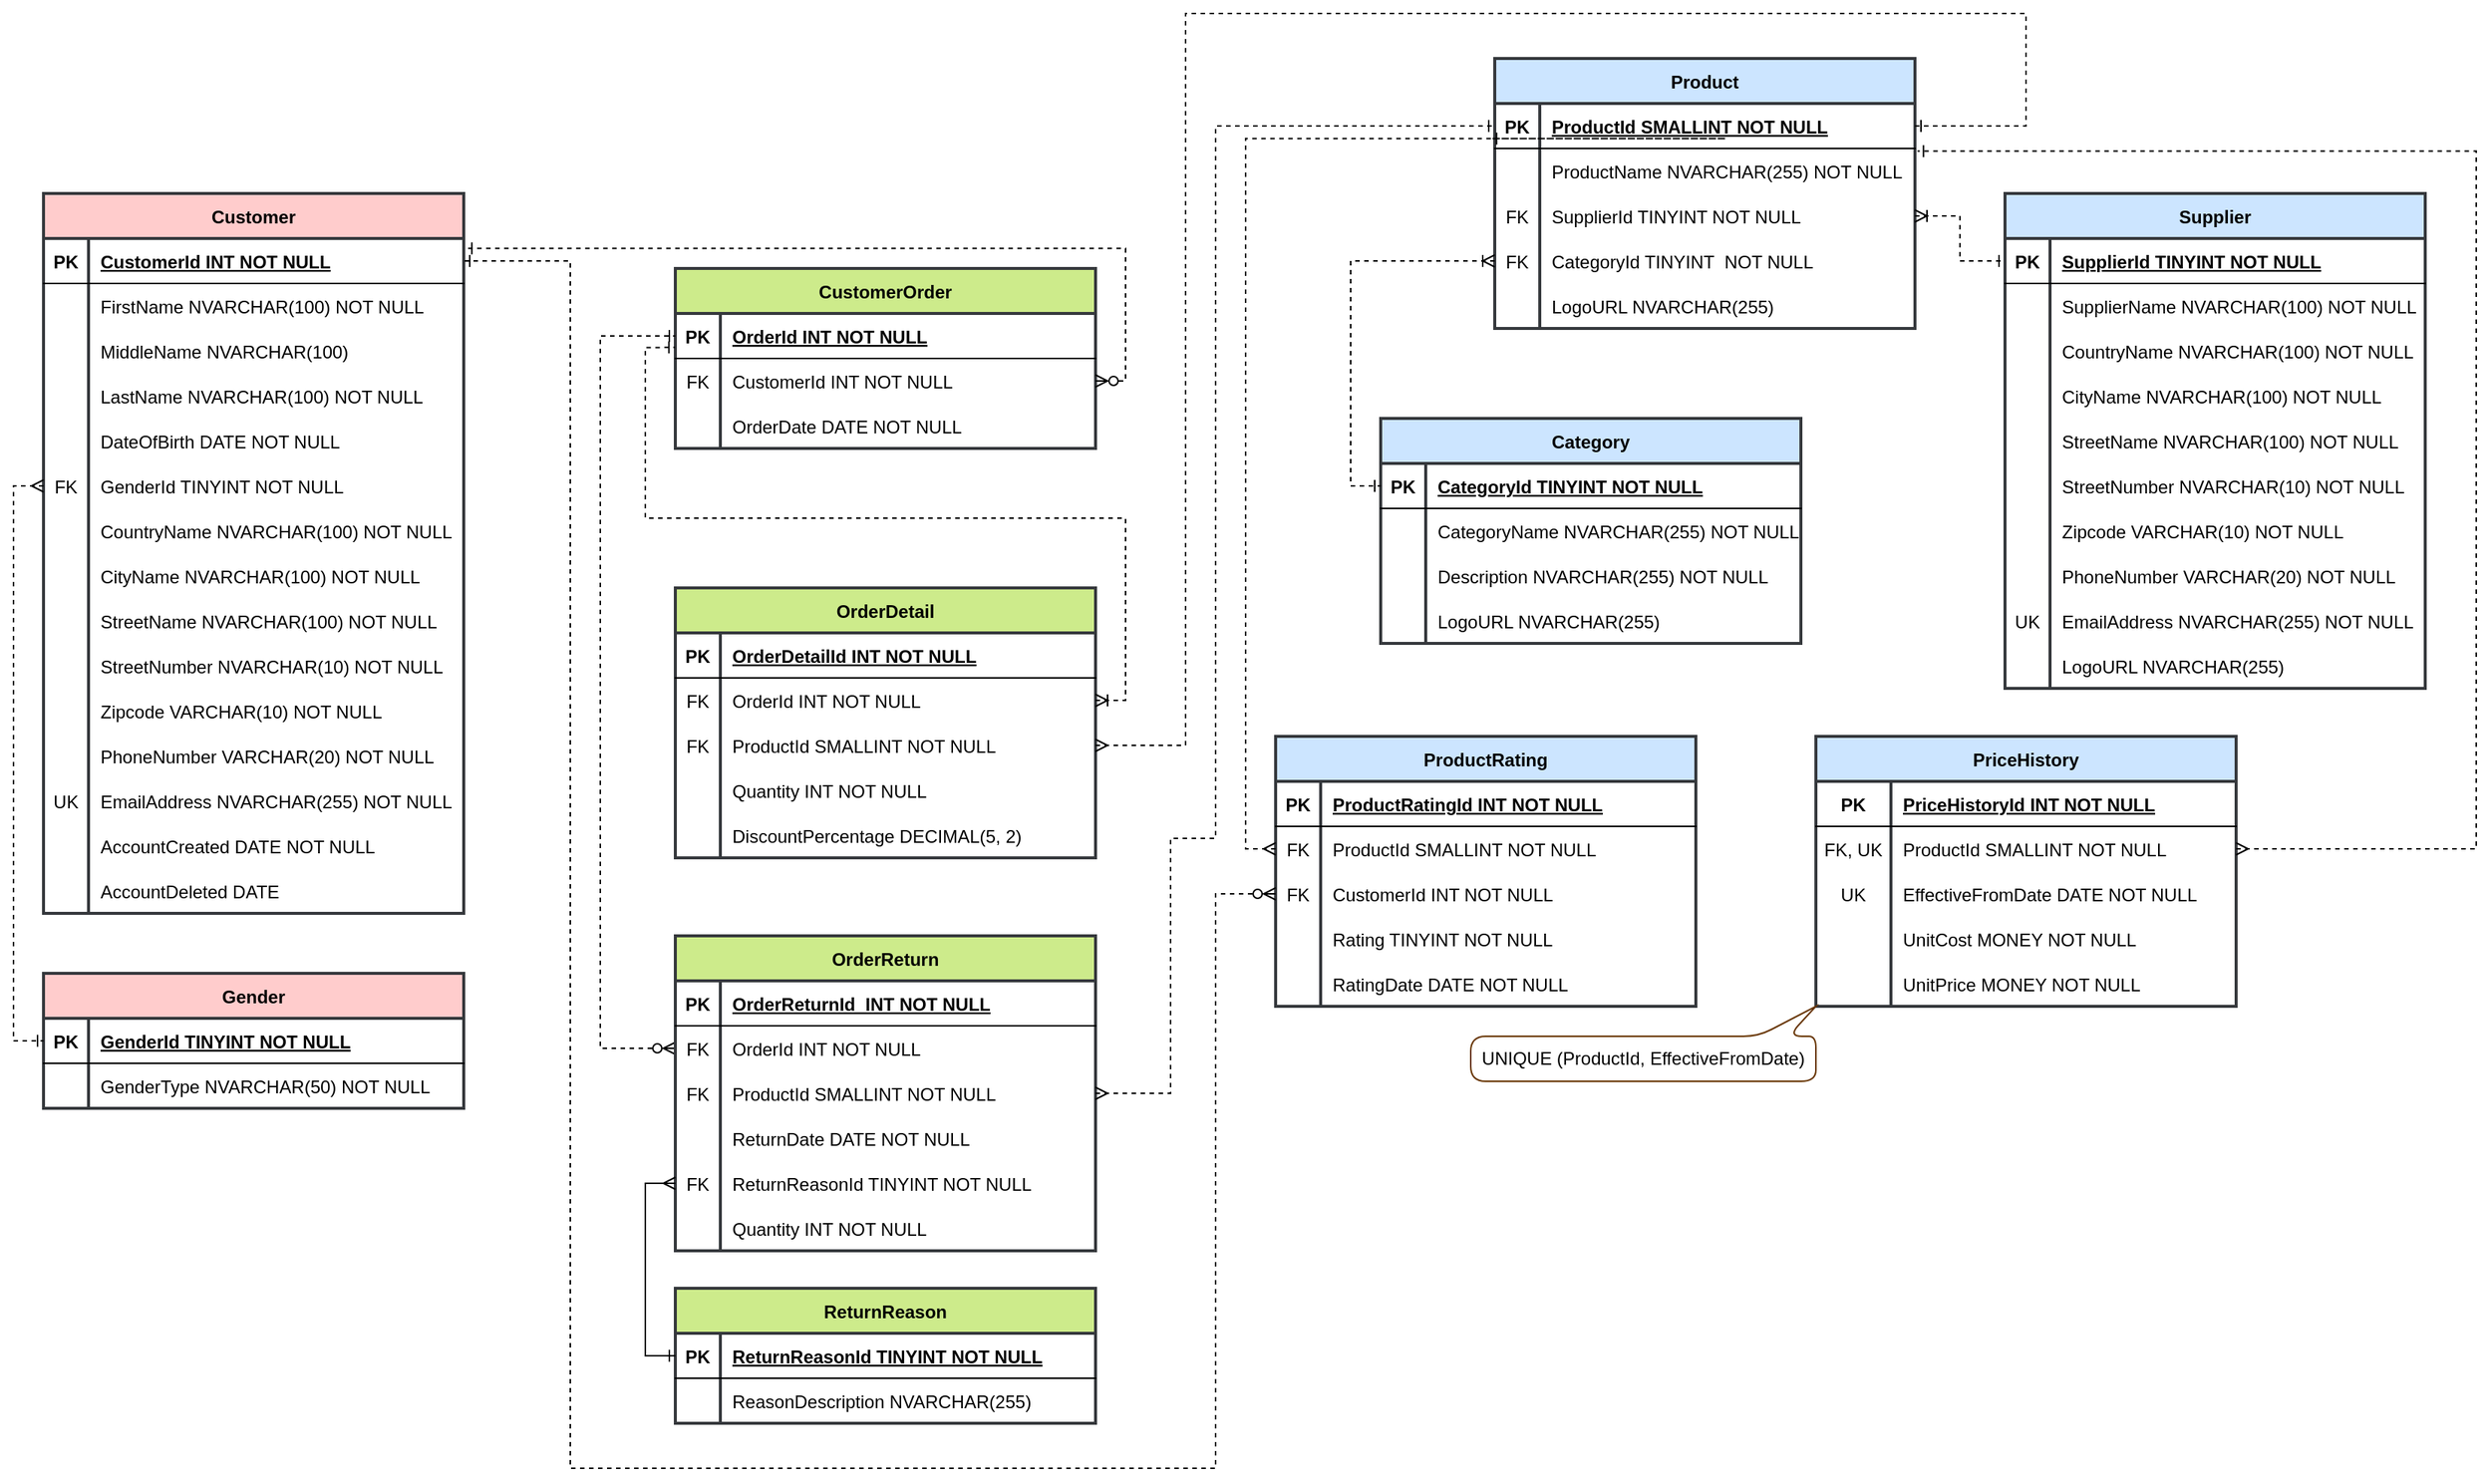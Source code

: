 <mxfile version="24.4.13" type="device">
  <diagram id="R2lEEEUBdFMjLlhIrx00" name="Page-1">
    <mxGraphModel dx="1764" dy="1036" grid="1" gridSize="10" guides="1" tooltips="1" connect="1" arrows="1" fold="1" page="1" pageScale="1" pageWidth="850" pageHeight="1100" math="0" shadow="0" extFonts="Permanent Marker^https://fonts.googleapis.com/css?family=Permanent+Marker">
      <root>
        <mxCell id="0" />
        <mxCell id="1" parent="0" />
        <mxCell id="C-vyLk0tnHw3VtMMgP7b-23" value="Gender" style="shape=table;startSize=30;container=1;collapsible=1;childLayout=tableLayout;fixedRows=1;rowLines=0;fontStyle=1;align=center;resizeLast=1;rounded=0;shadow=0;strokeWidth=2;fillColor=#ffcccc;strokeColor=#36393d;" parent="1" vertex="1">
          <mxGeometry x="49" y="740" width="280" height="90" as="geometry" />
        </mxCell>
        <mxCell id="C-vyLk0tnHw3VtMMgP7b-24" value="" style="shape=partialRectangle;collapsible=0;dropTarget=0;pointerEvents=0;fillColor=none;points=[[0,0.5],[1,0.5]];portConstraint=eastwest;top=0;left=0;right=0;bottom=1;" parent="C-vyLk0tnHw3VtMMgP7b-23" vertex="1">
          <mxGeometry y="30" width="280" height="30" as="geometry" />
        </mxCell>
        <mxCell id="C-vyLk0tnHw3VtMMgP7b-25" value="PK" style="shape=partialRectangle;overflow=hidden;connectable=0;fillColor=none;top=0;left=0;bottom=0;right=0;fontStyle=1;" parent="C-vyLk0tnHw3VtMMgP7b-24" vertex="1">
          <mxGeometry width="30" height="30" as="geometry">
            <mxRectangle width="30" height="30" as="alternateBounds" />
          </mxGeometry>
        </mxCell>
        <mxCell id="C-vyLk0tnHw3VtMMgP7b-26" value="GenderId TINYINT NOT NULL " style="shape=partialRectangle;overflow=hidden;connectable=0;fillColor=none;top=0;left=0;bottom=0;right=0;align=left;spacingLeft=6;fontStyle=5;" parent="C-vyLk0tnHw3VtMMgP7b-24" vertex="1">
          <mxGeometry x="30" width="250" height="30" as="geometry">
            <mxRectangle width="250" height="30" as="alternateBounds" />
          </mxGeometry>
        </mxCell>
        <mxCell id="C-vyLk0tnHw3VtMMgP7b-27" value="" style="shape=partialRectangle;collapsible=0;dropTarget=0;pointerEvents=0;fillColor=none;points=[[0,0.5],[1,0.5]];portConstraint=eastwest;top=0;left=0;right=0;bottom=0;" parent="C-vyLk0tnHw3VtMMgP7b-23" vertex="1">
          <mxGeometry y="60" width="280" height="30" as="geometry" />
        </mxCell>
        <mxCell id="C-vyLk0tnHw3VtMMgP7b-28" value="" style="shape=partialRectangle;overflow=hidden;connectable=0;fillColor=none;top=0;left=0;bottom=0;right=0;" parent="C-vyLk0tnHw3VtMMgP7b-27" vertex="1">
          <mxGeometry width="30" height="30" as="geometry">
            <mxRectangle width="30" height="30" as="alternateBounds" />
          </mxGeometry>
        </mxCell>
        <mxCell id="C-vyLk0tnHw3VtMMgP7b-29" value="GenderType NVARCHAR(50) NOT NULL" style="shape=partialRectangle;overflow=hidden;connectable=0;fillColor=none;top=0;left=0;bottom=0;right=0;align=left;spacingLeft=6;" parent="C-vyLk0tnHw3VtMMgP7b-27" vertex="1">
          <mxGeometry x="30" width="250" height="30" as="geometry">
            <mxRectangle width="250" height="30" as="alternateBounds" />
          </mxGeometry>
        </mxCell>
        <mxCell id="_jueM9lLk2TvD44kqdOH-2" value="Customer" style="shape=table;startSize=30;container=1;collapsible=1;childLayout=tableLayout;fixedRows=1;rowLines=0;fontStyle=1;align=center;resizeLast=1;rounded=0;shadow=0;strokeWidth=2;fillColor=#ffcccc;strokeColor=#36393d;" parent="1" vertex="1">
          <mxGeometry x="49" y="220" width="280" height="480" as="geometry" />
        </mxCell>
        <mxCell id="_jueM9lLk2TvD44kqdOH-3" value="" style="shape=partialRectangle;collapsible=0;dropTarget=0;pointerEvents=0;fillColor=none;points=[[0,0.5],[1,0.5]];portConstraint=eastwest;top=0;left=0;right=0;bottom=1;" parent="_jueM9lLk2TvD44kqdOH-2" vertex="1">
          <mxGeometry y="30" width="280" height="30" as="geometry" />
        </mxCell>
        <mxCell id="_jueM9lLk2TvD44kqdOH-4" value="PK" style="shape=partialRectangle;overflow=hidden;connectable=0;fillColor=none;top=0;left=0;bottom=0;right=0;fontStyle=1;" parent="_jueM9lLk2TvD44kqdOH-3" vertex="1">
          <mxGeometry width="30" height="30" as="geometry">
            <mxRectangle width="30" height="30" as="alternateBounds" />
          </mxGeometry>
        </mxCell>
        <mxCell id="_jueM9lLk2TvD44kqdOH-5" value="CustomerId INT NOT NULL " style="shape=partialRectangle;overflow=hidden;connectable=0;fillColor=none;top=0;left=0;bottom=0;right=0;align=left;spacingLeft=6;fontStyle=5;" parent="_jueM9lLk2TvD44kqdOH-3" vertex="1">
          <mxGeometry x="30" width="250" height="30" as="geometry">
            <mxRectangle width="250" height="30" as="alternateBounds" />
          </mxGeometry>
        </mxCell>
        <mxCell id="_jueM9lLk2TvD44kqdOH-6" value="" style="shape=partialRectangle;collapsible=0;dropTarget=0;pointerEvents=0;fillColor=none;points=[[0,0.5],[1,0.5]];portConstraint=eastwest;top=0;left=0;right=0;bottom=0;" parent="_jueM9lLk2TvD44kqdOH-2" vertex="1">
          <mxGeometry y="60" width="280" height="30" as="geometry" />
        </mxCell>
        <mxCell id="_jueM9lLk2TvD44kqdOH-7" value="" style="shape=partialRectangle;overflow=hidden;connectable=0;fillColor=none;top=0;left=0;bottom=0;right=0;" parent="_jueM9lLk2TvD44kqdOH-6" vertex="1">
          <mxGeometry width="30" height="30" as="geometry">
            <mxRectangle width="30" height="30" as="alternateBounds" />
          </mxGeometry>
        </mxCell>
        <mxCell id="_jueM9lLk2TvD44kqdOH-8" value="FirstName NVARCHAR(100) NOT NULL" style="shape=partialRectangle;overflow=hidden;connectable=0;fillColor=none;top=0;left=0;bottom=0;right=0;align=left;spacingLeft=6;" parent="_jueM9lLk2TvD44kqdOH-6" vertex="1">
          <mxGeometry x="30" width="250" height="30" as="geometry">
            <mxRectangle width="250" height="30" as="alternateBounds" />
          </mxGeometry>
        </mxCell>
        <mxCell id="_jueM9lLk2TvD44kqdOH-9" value="" style="shape=partialRectangle;collapsible=0;dropTarget=0;pointerEvents=0;fillColor=none;points=[[0,0.5],[1,0.5]];portConstraint=eastwest;top=0;left=0;right=0;bottom=0;" parent="_jueM9lLk2TvD44kqdOH-2" vertex="1">
          <mxGeometry y="90" width="280" height="30" as="geometry" />
        </mxCell>
        <mxCell id="_jueM9lLk2TvD44kqdOH-10" value="" style="shape=partialRectangle;overflow=hidden;connectable=0;fillColor=none;top=0;left=0;bottom=0;right=0;" parent="_jueM9lLk2TvD44kqdOH-9" vertex="1">
          <mxGeometry width="30" height="30" as="geometry">
            <mxRectangle width="30" height="30" as="alternateBounds" />
          </mxGeometry>
        </mxCell>
        <mxCell id="_jueM9lLk2TvD44kqdOH-11" value="MiddleName NVARCHAR(100)" style="shape=partialRectangle;overflow=hidden;connectable=0;fillColor=none;top=0;left=0;bottom=0;right=0;align=left;spacingLeft=6;" parent="_jueM9lLk2TvD44kqdOH-9" vertex="1">
          <mxGeometry x="30" width="250" height="30" as="geometry">
            <mxRectangle width="250" height="30" as="alternateBounds" />
          </mxGeometry>
        </mxCell>
        <mxCell id="_jueM9lLk2TvD44kqdOH-12" value="" style="shape=partialRectangle;collapsible=0;dropTarget=0;pointerEvents=0;fillColor=none;points=[[0,0.5],[1,0.5]];portConstraint=eastwest;top=0;left=0;right=0;bottom=0;" parent="_jueM9lLk2TvD44kqdOH-2" vertex="1">
          <mxGeometry y="120" width="280" height="30" as="geometry" />
        </mxCell>
        <mxCell id="_jueM9lLk2TvD44kqdOH-13" value="" style="shape=partialRectangle;overflow=hidden;connectable=0;fillColor=none;top=0;left=0;bottom=0;right=0;" parent="_jueM9lLk2TvD44kqdOH-12" vertex="1">
          <mxGeometry width="30" height="30" as="geometry">
            <mxRectangle width="30" height="30" as="alternateBounds" />
          </mxGeometry>
        </mxCell>
        <mxCell id="_jueM9lLk2TvD44kqdOH-14" value="LastName NVARCHAR(100) NOT NULL" style="shape=partialRectangle;overflow=hidden;connectable=0;fillColor=none;top=0;left=0;bottom=0;right=0;align=left;spacingLeft=6;" parent="_jueM9lLk2TvD44kqdOH-12" vertex="1">
          <mxGeometry x="30" width="250" height="30" as="geometry">
            <mxRectangle width="250" height="30" as="alternateBounds" />
          </mxGeometry>
        </mxCell>
        <mxCell id="_jueM9lLk2TvD44kqdOH-15" value="" style="shape=partialRectangle;collapsible=0;dropTarget=0;pointerEvents=0;fillColor=none;points=[[0,0.5],[1,0.5]];portConstraint=eastwest;top=0;left=0;right=0;bottom=0;" parent="_jueM9lLk2TvD44kqdOH-2" vertex="1">
          <mxGeometry y="150" width="280" height="30" as="geometry" />
        </mxCell>
        <mxCell id="_jueM9lLk2TvD44kqdOH-16" value="" style="shape=partialRectangle;overflow=hidden;connectable=0;fillColor=none;top=0;left=0;bottom=0;right=0;" parent="_jueM9lLk2TvD44kqdOH-15" vertex="1">
          <mxGeometry width="30" height="30" as="geometry">
            <mxRectangle width="30" height="30" as="alternateBounds" />
          </mxGeometry>
        </mxCell>
        <mxCell id="_jueM9lLk2TvD44kqdOH-17" value="DateOfBirth DATE NOT NULL" style="shape=partialRectangle;overflow=hidden;connectable=0;fillColor=none;top=0;left=0;bottom=0;right=0;align=left;spacingLeft=6;" parent="_jueM9lLk2TvD44kqdOH-15" vertex="1">
          <mxGeometry x="30" width="250" height="30" as="geometry">
            <mxRectangle width="250" height="30" as="alternateBounds" />
          </mxGeometry>
        </mxCell>
        <mxCell id="_jueM9lLk2TvD44kqdOH-18" value="" style="shape=partialRectangle;collapsible=0;dropTarget=0;pointerEvents=0;fillColor=none;points=[[0,0.5],[1,0.5]];portConstraint=eastwest;top=0;left=0;right=0;bottom=0;" parent="_jueM9lLk2TvD44kqdOH-2" vertex="1">
          <mxGeometry y="180" width="280" height="30" as="geometry" />
        </mxCell>
        <mxCell id="_jueM9lLk2TvD44kqdOH-19" value="FK" style="shape=partialRectangle;overflow=hidden;connectable=0;fillColor=none;top=0;left=0;bottom=0;right=0;" parent="_jueM9lLk2TvD44kqdOH-18" vertex="1">
          <mxGeometry width="30" height="30" as="geometry">
            <mxRectangle width="30" height="30" as="alternateBounds" />
          </mxGeometry>
        </mxCell>
        <mxCell id="_jueM9lLk2TvD44kqdOH-20" value="GenderId TINYINT NOT NULL" style="shape=partialRectangle;overflow=hidden;connectable=0;fillColor=none;top=0;left=0;bottom=0;right=0;align=left;spacingLeft=6;" parent="_jueM9lLk2TvD44kqdOH-18" vertex="1">
          <mxGeometry x="30" width="250" height="30" as="geometry">
            <mxRectangle width="250" height="30" as="alternateBounds" />
          </mxGeometry>
        </mxCell>
        <mxCell id="_jueM9lLk2TvD44kqdOH-21" value="" style="shape=partialRectangle;collapsible=0;dropTarget=0;pointerEvents=0;fillColor=none;points=[[0,0.5],[1,0.5]];portConstraint=eastwest;top=0;left=0;right=0;bottom=0;" parent="_jueM9lLk2TvD44kqdOH-2" vertex="1">
          <mxGeometry y="210" width="280" height="30" as="geometry" />
        </mxCell>
        <mxCell id="_jueM9lLk2TvD44kqdOH-22" value="" style="shape=partialRectangle;overflow=hidden;connectable=0;fillColor=none;top=0;left=0;bottom=0;right=0;" parent="_jueM9lLk2TvD44kqdOH-21" vertex="1">
          <mxGeometry width="30" height="30" as="geometry">
            <mxRectangle width="30" height="30" as="alternateBounds" />
          </mxGeometry>
        </mxCell>
        <mxCell id="_jueM9lLk2TvD44kqdOH-23" value="CountryName NVARCHAR(100) NOT NULL" style="shape=partialRectangle;overflow=hidden;connectable=0;fillColor=none;top=0;left=0;bottom=0;right=0;align=left;spacingLeft=6;" parent="_jueM9lLk2TvD44kqdOH-21" vertex="1">
          <mxGeometry x="30" width="250" height="30" as="geometry">
            <mxRectangle width="250" height="30" as="alternateBounds" />
          </mxGeometry>
        </mxCell>
        <mxCell id="_jueM9lLk2TvD44kqdOH-24" value="" style="shape=partialRectangle;collapsible=0;dropTarget=0;pointerEvents=0;fillColor=none;points=[[0,0.5],[1,0.5]];portConstraint=eastwest;top=0;left=0;right=0;bottom=0;" parent="_jueM9lLk2TvD44kqdOH-2" vertex="1">
          <mxGeometry y="240" width="280" height="30" as="geometry" />
        </mxCell>
        <mxCell id="_jueM9lLk2TvD44kqdOH-25" value="" style="shape=partialRectangle;overflow=hidden;connectable=0;fillColor=none;top=0;left=0;bottom=0;right=0;" parent="_jueM9lLk2TvD44kqdOH-24" vertex="1">
          <mxGeometry width="30" height="30" as="geometry">
            <mxRectangle width="30" height="30" as="alternateBounds" />
          </mxGeometry>
        </mxCell>
        <mxCell id="_jueM9lLk2TvD44kqdOH-26" value="CityName NVARCHAR(100) NOT NULL" style="shape=partialRectangle;overflow=hidden;connectable=0;fillColor=none;top=0;left=0;bottom=0;right=0;align=left;spacingLeft=6;" parent="_jueM9lLk2TvD44kqdOH-24" vertex="1">
          <mxGeometry x="30" width="250" height="30" as="geometry">
            <mxRectangle width="250" height="30" as="alternateBounds" />
          </mxGeometry>
        </mxCell>
        <mxCell id="_jueM9lLk2TvD44kqdOH-77" value="" style="shape=partialRectangle;collapsible=0;dropTarget=0;pointerEvents=0;fillColor=none;points=[[0,0.5],[1,0.5]];portConstraint=eastwest;top=0;left=0;right=0;bottom=0;" parent="_jueM9lLk2TvD44kqdOH-2" vertex="1">
          <mxGeometry y="270" width="280" height="30" as="geometry" />
        </mxCell>
        <mxCell id="_jueM9lLk2TvD44kqdOH-78" value="" style="shape=partialRectangle;overflow=hidden;connectable=0;fillColor=none;top=0;left=0;bottom=0;right=0;" parent="_jueM9lLk2TvD44kqdOH-77" vertex="1">
          <mxGeometry width="30" height="30" as="geometry">
            <mxRectangle width="30" height="30" as="alternateBounds" />
          </mxGeometry>
        </mxCell>
        <mxCell id="_jueM9lLk2TvD44kqdOH-79" value="StreetName NVARCHAR(100) NOT NULL" style="shape=partialRectangle;overflow=hidden;connectable=0;fillColor=none;top=0;left=0;bottom=0;right=0;align=left;spacingLeft=6;" parent="_jueM9lLk2TvD44kqdOH-77" vertex="1">
          <mxGeometry x="30" width="250" height="30" as="geometry">
            <mxRectangle width="250" height="30" as="alternateBounds" />
          </mxGeometry>
        </mxCell>
        <mxCell id="_jueM9lLk2TvD44kqdOH-80" value="" style="shape=partialRectangle;collapsible=0;dropTarget=0;pointerEvents=0;fillColor=none;points=[[0,0.5],[1,0.5]];portConstraint=eastwest;top=0;left=0;right=0;bottom=0;" parent="_jueM9lLk2TvD44kqdOH-2" vertex="1">
          <mxGeometry y="300" width="280" height="30" as="geometry" />
        </mxCell>
        <mxCell id="_jueM9lLk2TvD44kqdOH-81" value="" style="shape=partialRectangle;overflow=hidden;connectable=0;fillColor=none;top=0;left=0;bottom=0;right=0;" parent="_jueM9lLk2TvD44kqdOH-80" vertex="1">
          <mxGeometry width="30" height="30" as="geometry">
            <mxRectangle width="30" height="30" as="alternateBounds" />
          </mxGeometry>
        </mxCell>
        <mxCell id="_jueM9lLk2TvD44kqdOH-82" value="StreetNumber NVARCHAR(10) NOT NULL" style="shape=partialRectangle;overflow=hidden;connectable=0;fillColor=none;top=0;left=0;bottom=0;right=0;align=left;spacingLeft=6;" parent="_jueM9lLk2TvD44kqdOH-80" vertex="1">
          <mxGeometry x="30" width="250" height="30" as="geometry">
            <mxRectangle width="250" height="30" as="alternateBounds" />
          </mxGeometry>
        </mxCell>
        <mxCell id="_jueM9lLk2TvD44kqdOH-83" value="" style="shape=partialRectangle;collapsible=0;dropTarget=0;pointerEvents=0;fillColor=none;points=[[0,0.5],[1,0.5]];portConstraint=eastwest;top=0;left=0;right=0;bottom=0;" parent="_jueM9lLk2TvD44kqdOH-2" vertex="1">
          <mxGeometry y="330" width="280" height="30" as="geometry" />
        </mxCell>
        <mxCell id="_jueM9lLk2TvD44kqdOH-84" value="" style="shape=partialRectangle;overflow=hidden;connectable=0;fillColor=none;top=0;left=0;bottom=0;right=0;" parent="_jueM9lLk2TvD44kqdOH-83" vertex="1">
          <mxGeometry width="30" height="30" as="geometry">
            <mxRectangle width="30" height="30" as="alternateBounds" />
          </mxGeometry>
        </mxCell>
        <mxCell id="_jueM9lLk2TvD44kqdOH-85" value="Zipcode VARCHAR(10) NOT NULL" style="shape=partialRectangle;overflow=hidden;connectable=0;fillColor=none;top=0;left=0;bottom=0;right=0;align=left;spacingLeft=6;" parent="_jueM9lLk2TvD44kqdOH-83" vertex="1">
          <mxGeometry x="30" width="250" height="30" as="geometry">
            <mxRectangle width="250" height="30" as="alternateBounds" />
          </mxGeometry>
        </mxCell>
        <mxCell id="_jueM9lLk2TvD44kqdOH-86" value="" style="shape=partialRectangle;collapsible=0;dropTarget=0;pointerEvents=0;fillColor=none;points=[[0,0.5],[1,0.5]];portConstraint=eastwest;top=0;left=0;right=0;bottom=0;" parent="_jueM9lLk2TvD44kqdOH-2" vertex="1">
          <mxGeometry y="360" width="280" height="30" as="geometry" />
        </mxCell>
        <mxCell id="_jueM9lLk2TvD44kqdOH-87" value="" style="shape=partialRectangle;overflow=hidden;connectable=0;fillColor=none;top=0;left=0;bottom=0;right=0;" parent="_jueM9lLk2TvD44kqdOH-86" vertex="1">
          <mxGeometry width="30" height="30" as="geometry">
            <mxRectangle width="30" height="30" as="alternateBounds" />
          </mxGeometry>
        </mxCell>
        <mxCell id="_jueM9lLk2TvD44kqdOH-88" value="PhoneNumber VARCHAR(20) NOT NULL" style="shape=partialRectangle;overflow=hidden;connectable=0;fillColor=none;top=0;left=0;bottom=0;right=0;align=left;spacingLeft=6;" parent="_jueM9lLk2TvD44kqdOH-86" vertex="1">
          <mxGeometry x="30" width="250" height="30" as="geometry">
            <mxRectangle width="250" height="30" as="alternateBounds" />
          </mxGeometry>
        </mxCell>
        <mxCell id="_jueM9lLk2TvD44kqdOH-89" value="" style="shape=partialRectangle;collapsible=0;dropTarget=0;pointerEvents=0;fillColor=none;points=[[0,0.5],[1,0.5]];portConstraint=eastwest;top=0;left=0;right=0;bottom=0;" parent="_jueM9lLk2TvD44kqdOH-2" vertex="1">
          <mxGeometry y="390" width="280" height="30" as="geometry" />
        </mxCell>
        <mxCell id="_jueM9lLk2TvD44kqdOH-90" value="UK" style="shape=partialRectangle;overflow=hidden;connectable=0;fillColor=none;top=0;left=0;bottom=0;right=0;" parent="_jueM9lLk2TvD44kqdOH-89" vertex="1">
          <mxGeometry width="30" height="30" as="geometry">
            <mxRectangle width="30" height="30" as="alternateBounds" />
          </mxGeometry>
        </mxCell>
        <mxCell id="_jueM9lLk2TvD44kqdOH-91" value="EmailAddress NVARCHAR(255) NOT NULL" style="shape=partialRectangle;overflow=hidden;connectable=0;fillColor=none;top=0;left=0;bottom=0;right=0;align=left;spacingLeft=6;" parent="_jueM9lLk2TvD44kqdOH-89" vertex="1">
          <mxGeometry x="30" width="250" height="30" as="geometry">
            <mxRectangle width="250" height="30" as="alternateBounds" />
          </mxGeometry>
        </mxCell>
        <mxCell id="_jueM9lLk2TvD44kqdOH-92" value="" style="shape=partialRectangle;collapsible=0;dropTarget=0;pointerEvents=0;fillColor=none;points=[[0,0.5],[1,0.5]];portConstraint=eastwest;top=0;left=0;right=0;bottom=0;" parent="_jueM9lLk2TvD44kqdOH-2" vertex="1">
          <mxGeometry y="420" width="280" height="30" as="geometry" />
        </mxCell>
        <mxCell id="_jueM9lLk2TvD44kqdOH-93" value="" style="shape=partialRectangle;overflow=hidden;connectable=0;fillColor=none;top=0;left=0;bottom=0;right=0;" parent="_jueM9lLk2TvD44kqdOH-92" vertex="1">
          <mxGeometry width="30" height="30" as="geometry">
            <mxRectangle width="30" height="30" as="alternateBounds" />
          </mxGeometry>
        </mxCell>
        <mxCell id="_jueM9lLk2TvD44kqdOH-94" value="AccountCreated DATE NOT NULL" style="shape=partialRectangle;overflow=hidden;connectable=0;fillColor=none;top=0;left=0;bottom=0;right=0;align=left;spacingLeft=6;" parent="_jueM9lLk2TvD44kqdOH-92" vertex="1">
          <mxGeometry x="30" width="250" height="30" as="geometry">
            <mxRectangle width="250" height="30" as="alternateBounds" />
          </mxGeometry>
        </mxCell>
        <mxCell id="_jueM9lLk2TvD44kqdOH-95" value="" style="shape=partialRectangle;collapsible=0;dropTarget=0;pointerEvents=0;fillColor=none;points=[[0,0.5],[1,0.5]];portConstraint=eastwest;top=0;left=0;right=0;bottom=0;" parent="_jueM9lLk2TvD44kqdOH-2" vertex="1">
          <mxGeometry y="450" width="280" height="30" as="geometry" />
        </mxCell>
        <mxCell id="_jueM9lLk2TvD44kqdOH-96" value="" style="shape=partialRectangle;overflow=hidden;connectable=0;fillColor=none;top=0;left=0;bottom=0;right=0;" parent="_jueM9lLk2TvD44kqdOH-95" vertex="1">
          <mxGeometry width="30" height="30" as="geometry">
            <mxRectangle width="30" height="30" as="alternateBounds" />
          </mxGeometry>
        </mxCell>
        <mxCell id="_jueM9lLk2TvD44kqdOH-97" value="AccountDeleted DATE" style="shape=partialRectangle;overflow=hidden;connectable=0;fillColor=none;top=0;left=0;bottom=0;right=0;align=left;spacingLeft=6;" parent="_jueM9lLk2TvD44kqdOH-95" vertex="1">
          <mxGeometry x="30" width="250" height="30" as="geometry">
            <mxRectangle width="250" height="30" as="alternateBounds" />
          </mxGeometry>
        </mxCell>
        <mxCell id="_jueM9lLk2TvD44kqdOH-98" value="Supplier" style="shape=table;startSize=30;container=1;collapsible=1;childLayout=tableLayout;fixedRows=1;rowLines=0;fontStyle=1;align=center;resizeLast=1;rounded=0;shadow=0;strokeWidth=2;fillColor=#cce5ff;strokeColor=#36393d;" parent="1" vertex="1">
          <mxGeometry x="1356" y="220" width="280" height="330" as="geometry" />
        </mxCell>
        <mxCell id="_jueM9lLk2TvD44kqdOH-99" value="" style="shape=partialRectangle;collapsible=0;dropTarget=0;pointerEvents=0;fillColor=none;points=[[0,0.5],[1,0.5]];portConstraint=eastwest;top=0;left=0;right=0;bottom=1;" parent="_jueM9lLk2TvD44kqdOH-98" vertex="1">
          <mxGeometry y="30" width="280" height="30" as="geometry" />
        </mxCell>
        <mxCell id="_jueM9lLk2TvD44kqdOH-100" value="PK" style="shape=partialRectangle;overflow=hidden;connectable=0;fillColor=none;top=0;left=0;bottom=0;right=0;fontStyle=1;" parent="_jueM9lLk2TvD44kqdOH-99" vertex="1">
          <mxGeometry width="30" height="30" as="geometry">
            <mxRectangle width="30" height="30" as="alternateBounds" />
          </mxGeometry>
        </mxCell>
        <mxCell id="_jueM9lLk2TvD44kqdOH-101" value="SupplierId TINYINT NOT NULL" style="shape=partialRectangle;overflow=hidden;connectable=0;fillColor=none;top=0;left=0;bottom=0;right=0;align=left;spacingLeft=6;fontStyle=5;" parent="_jueM9lLk2TvD44kqdOH-99" vertex="1">
          <mxGeometry x="30" width="250" height="30" as="geometry">
            <mxRectangle width="250" height="30" as="alternateBounds" />
          </mxGeometry>
        </mxCell>
        <mxCell id="_jueM9lLk2TvD44kqdOH-102" value="" style="shape=partialRectangle;collapsible=0;dropTarget=0;pointerEvents=0;fillColor=none;points=[[0,0.5],[1,0.5]];portConstraint=eastwest;top=0;left=0;right=0;bottom=0;" parent="_jueM9lLk2TvD44kqdOH-98" vertex="1">
          <mxGeometry y="60" width="280" height="30" as="geometry" />
        </mxCell>
        <mxCell id="_jueM9lLk2TvD44kqdOH-103" value="" style="shape=partialRectangle;overflow=hidden;connectable=0;fillColor=none;top=0;left=0;bottom=0;right=0;" parent="_jueM9lLk2TvD44kqdOH-102" vertex="1">
          <mxGeometry width="30" height="30" as="geometry">
            <mxRectangle width="30" height="30" as="alternateBounds" />
          </mxGeometry>
        </mxCell>
        <mxCell id="_jueM9lLk2TvD44kqdOH-104" value="SupplierName NVARCHAR(100) NOT NULL" style="shape=partialRectangle;overflow=hidden;connectable=0;fillColor=none;top=0;left=0;bottom=0;right=0;align=left;spacingLeft=6;" parent="_jueM9lLk2TvD44kqdOH-102" vertex="1">
          <mxGeometry x="30" width="250" height="30" as="geometry">
            <mxRectangle width="250" height="30" as="alternateBounds" />
          </mxGeometry>
        </mxCell>
        <mxCell id="_jueM9lLk2TvD44kqdOH-105" value="" style="shape=partialRectangle;collapsible=0;dropTarget=0;pointerEvents=0;fillColor=none;points=[[0,0.5],[1,0.5]];portConstraint=eastwest;top=0;left=0;right=0;bottom=0;" parent="_jueM9lLk2TvD44kqdOH-98" vertex="1">
          <mxGeometry y="90" width="280" height="30" as="geometry" />
        </mxCell>
        <mxCell id="_jueM9lLk2TvD44kqdOH-106" value="" style="shape=partialRectangle;overflow=hidden;connectable=0;fillColor=none;top=0;left=0;bottom=0;right=0;" parent="_jueM9lLk2TvD44kqdOH-105" vertex="1">
          <mxGeometry width="30" height="30" as="geometry">
            <mxRectangle width="30" height="30" as="alternateBounds" />
          </mxGeometry>
        </mxCell>
        <mxCell id="_jueM9lLk2TvD44kqdOH-107" value="CountryName NVARCHAR(100) NOT NULL" style="shape=partialRectangle;overflow=hidden;connectable=0;fillColor=none;top=0;left=0;bottom=0;right=0;align=left;spacingLeft=6;" parent="_jueM9lLk2TvD44kqdOH-105" vertex="1">
          <mxGeometry x="30" width="250" height="30" as="geometry">
            <mxRectangle width="250" height="30" as="alternateBounds" />
          </mxGeometry>
        </mxCell>
        <mxCell id="_jueM9lLk2TvD44kqdOH-108" value="" style="shape=partialRectangle;collapsible=0;dropTarget=0;pointerEvents=0;fillColor=none;points=[[0,0.5],[1,0.5]];portConstraint=eastwest;top=0;left=0;right=0;bottom=0;" parent="_jueM9lLk2TvD44kqdOH-98" vertex="1">
          <mxGeometry y="120" width="280" height="30" as="geometry" />
        </mxCell>
        <mxCell id="_jueM9lLk2TvD44kqdOH-109" value="" style="shape=partialRectangle;overflow=hidden;connectable=0;fillColor=none;top=0;left=0;bottom=0;right=0;" parent="_jueM9lLk2TvD44kqdOH-108" vertex="1">
          <mxGeometry width="30" height="30" as="geometry">
            <mxRectangle width="30" height="30" as="alternateBounds" />
          </mxGeometry>
        </mxCell>
        <mxCell id="_jueM9lLk2TvD44kqdOH-110" value="CityName NVARCHAR(100) NOT NULL" style="shape=partialRectangle;overflow=hidden;connectable=0;fillColor=none;top=0;left=0;bottom=0;right=0;align=left;spacingLeft=6;" parent="_jueM9lLk2TvD44kqdOH-108" vertex="1">
          <mxGeometry x="30" width="250" height="30" as="geometry">
            <mxRectangle width="250" height="30" as="alternateBounds" />
          </mxGeometry>
        </mxCell>
        <mxCell id="_jueM9lLk2TvD44kqdOH-126" value="" style="shape=partialRectangle;collapsible=0;dropTarget=0;pointerEvents=0;fillColor=none;points=[[0,0.5],[1,0.5]];portConstraint=eastwest;top=0;left=0;right=0;bottom=0;" parent="_jueM9lLk2TvD44kqdOH-98" vertex="1">
          <mxGeometry y="150" width="280" height="30" as="geometry" />
        </mxCell>
        <mxCell id="_jueM9lLk2TvD44kqdOH-127" value="" style="shape=partialRectangle;overflow=hidden;connectable=0;fillColor=none;top=0;left=0;bottom=0;right=0;" parent="_jueM9lLk2TvD44kqdOH-126" vertex="1">
          <mxGeometry width="30" height="30" as="geometry">
            <mxRectangle width="30" height="30" as="alternateBounds" />
          </mxGeometry>
        </mxCell>
        <mxCell id="_jueM9lLk2TvD44kqdOH-128" value="StreetName NVARCHAR(100) NOT NULL" style="shape=partialRectangle;overflow=hidden;connectable=0;fillColor=none;top=0;left=0;bottom=0;right=0;align=left;spacingLeft=6;" parent="_jueM9lLk2TvD44kqdOH-126" vertex="1">
          <mxGeometry x="30" width="250" height="30" as="geometry">
            <mxRectangle width="250" height="30" as="alternateBounds" />
          </mxGeometry>
        </mxCell>
        <mxCell id="_jueM9lLk2TvD44kqdOH-111" value="" style="shape=partialRectangle;collapsible=0;dropTarget=0;pointerEvents=0;fillColor=none;points=[[0,0.5],[1,0.5]];portConstraint=eastwest;top=0;left=0;right=0;bottom=0;" parent="_jueM9lLk2TvD44kqdOH-98" vertex="1">
          <mxGeometry y="180" width="280" height="30" as="geometry" />
        </mxCell>
        <mxCell id="_jueM9lLk2TvD44kqdOH-112" value="" style="shape=partialRectangle;overflow=hidden;connectable=0;fillColor=none;top=0;left=0;bottom=0;right=0;" parent="_jueM9lLk2TvD44kqdOH-111" vertex="1">
          <mxGeometry width="30" height="30" as="geometry">
            <mxRectangle width="30" height="30" as="alternateBounds" />
          </mxGeometry>
        </mxCell>
        <mxCell id="_jueM9lLk2TvD44kqdOH-113" value="StreetNumber NVARCHAR(10) NOT NULL" style="shape=partialRectangle;overflow=hidden;connectable=0;fillColor=none;top=0;left=0;bottom=0;right=0;align=left;spacingLeft=6;" parent="_jueM9lLk2TvD44kqdOH-111" vertex="1">
          <mxGeometry x="30" width="250" height="30" as="geometry">
            <mxRectangle width="250" height="30" as="alternateBounds" />
          </mxGeometry>
        </mxCell>
        <mxCell id="_jueM9lLk2TvD44kqdOH-114" value="" style="shape=partialRectangle;collapsible=0;dropTarget=0;pointerEvents=0;fillColor=none;points=[[0,0.5],[1,0.5]];portConstraint=eastwest;top=0;left=0;right=0;bottom=0;" parent="_jueM9lLk2TvD44kqdOH-98" vertex="1">
          <mxGeometry y="210" width="280" height="30" as="geometry" />
        </mxCell>
        <mxCell id="_jueM9lLk2TvD44kqdOH-115" value="" style="shape=partialRectangle;overflow=hidden;connectable=0;fillColor=none;top=0;left=0;bottom=0;right=0;" parent="_jueM9lLk2TvD44kqdOH-114" vertex="1">
          <mxGeometry width="30" height="30" as="geometry">
            <mxRectangle width="30" height="30" as="alternateBounds" />
          </mxGeometry>
        </mxCell>
        <mxCell id="_jueM9lLk2TvD44kqdOH-116" value="Zipcode VARCHAR(10) NOT NULL" style="shape=partialRectangle;overflow=hidden;connectable=0;fillColor=none;top=0;left=0;bottom=0;right=0;align=left;spacingLeft=6;" parent="_jueM9lLk2TvD44kqdOH-114" vertex="1">
          <mxGeometry x="30" width="250" height="30" as="geometry">
            <mxRectangle width="250" height="30" as="alternateBounds" />
          </mxGeometry>
        </mxCell>
        <mxCell id="_jueM9lLk2TvD44kqdOH-117" value="" style="shape=partialRectangle;collapsible=0;dropTarget=0;pointerEvents=0;fillColor=none;points=[[0,0.5],[1,0.5]];portConstraint=eastwest;top=0;left=0;right=0;bottom=0;" parent="_jueM9lLk2TvD44kqdOH-98" vertex="1">
          <mxGeometry y="240" width="280" height="30" as="geometry" />
        </mxCell>
        <mxCell id="_jueM9lLk2TvD44kqdOH-118" value="" style="shape=partialRectangle;overflow=hidden;connectable=0;fillColor=none;top=0;left=0;bottom=0;right=0;" parent="_jueM9lLk2TvD44kqdOH-117" vertex="1">
          <mxGeometry width="30" height="30" as="geometry">
            <mxRectangle width="30" height="30" as="alternateBounds" />
          </mxGeometry>
        </mxCell>
        <mxCell id="_jueM9lLk2TvD44kqdOH-119" value="PhoneNumber VARCHAR(20) NOT NULL" style="shape=partialRectangle;overflow=hidden;connectable=0;fillColor=none;top=0;left=0;bottom=0;right=0;align=left;spacingLeft=6;" parent="_jueM9lLk2TvD44kqdOH-117" vertex="1">
          <mxGeometry x="30" width="250" height="30" as="geometry">
            <mxRectangle width="250" height="30" as="alternateBounds" />
          </mxGeometry>
        </mxCell>
        <mxCell id="_jueM9lLk2TvD44kqdOH-120" value="" style="shape=partialRectangle;collapsible=0;dropTarget=0;pointerEvents=0;fillColor=none;points=[[0,0.5],[1,0.5]];portConstraint=eastwest;top=0;left=0;right=0;bottom=0;" parent="_jueM9lLk2TvD44kqdOH-98" vertex="1">
          <mxGeometry y="270" width="280" height="30" as="geometry" />
        </mxCell>
        <mxCell id="_jueM9lLk2TvD44kqdOH-121" value="UK" style="shape=partialRectangle;overflow=hidden;connectable=0;fillColor=none;top=0;left=0;bottom=0;right=0;" parent="_jueM9lLk2TvD44kqdOH-120" vertex="1">
          <mxGeometry width="30" height="30" as="geometry">
            <mxRectangle width="30" height="30" as="alternateBounds" />
          </mxGeometry>
        </mxCell>
        <mxCell id="_jueM9lLk2TvD44kqdOH-122" value="EmailAddress NVARCHAR(255) NOT NULL" style="shape=partialRectangle;overflow=hidden;connectable=0;fillColor=none;top=0;left=0;bottom=0;right=0;align=left;spacingLeft=6;" parent="_jueM9lLk2TvD44kqdOH-120" vertex="1">
          <mxGeometry x="30" width="250" height="30" as="geometry">
            <mxRectangle width="250" height="30" as="alternateBounds" />
          </mxGeometry>
        </mxCell>
        <mxCell id="w2RI0lknloT6ft6UJ-bh-1" value="" style="shape=partialRectangle;collapsible=0;dropTarget=0;pointerEvents=0;fillColor=none;points=[[0,0.5],[1,0.5]];portConstraint=eastwest;top=0;left=0;right=0;bottom=0;" parent="_jueM9lLk2TvD44kqdOH-98" vertex="1">
          <mxGeometry y="300" width="280" height="30" as="geometry" />
        </mxCell>
        <mxCell id="w2RI0lknloT6ft6UJ-bh-2" value="" style="shape=partialRectangle;overflow=hidden;connectable=0;fillColor=none;top=0;left=0;bottom=0;right=0;" parent="w2RI0lknloT6ft6UJ-bh-1" vertex="1">
          <mxGeometry width="30" height="30" as="geometry">
            <mxRectangle width="30" height="30" as="alternateBounds" />
          </mxGeometry>
        </mxCell>
        <mxCell id="w2RI0lknloT6ft6UJ-bh-3" value="LogoURL NVARCHAR(255)" style="shape=partialRectangle;overflow=hidden;connectable=0;fillColor=none;top=0;left=0;bottom=0;right=0;align=left;spacingLeft=6;" parent="w2RI0lknloT6ft6UJ-bh-1" vertex="1">
          <mxGeometry x="30" width="250" height="30" as="geometry">
            <mxRectangle width="250" height="30" as="alternateBounds" />
          </mxGeometry>
        </mxCell>
        <mxCell id="_jueM9lLk2TvD44kqdOH-129" value="Category" style="shape=table;startSize=30;container=1;collapsible=1;childLayout=tableLayout;fixedRows=1;rowLines=0;fontStyle=1;align=center;resizeLast=1;rounded=0;shadow=0;strokeWidth=2;fillColor=#cce5ff;strokeColor=#36393d;" parent="1" vertex="1">
          <mxGeometry x="940" y="370" width="280" height="150" as="geometry" />
        </mxCell>
        <mxCell id="_jueM9lLk2TvD44kqdOH-130" value="" style="shape=partialRectangle;collapsible=0;dropTarget=0;pointerEvents=0;fillColor=none;points=[[0,0.5],[1,0.5]];portConstraint=eastwest;top=0;left=0;right=0;bottom=1;" parent="_jueM9lLk2TvD44kqdOH-129" vertex="1">
          <mxGeometry y="30" width="280" height="30" as="geometry" />
        </mxCell>
        <mxCell id="_jueM9lLk2TvD44kqdOH-131" value="PK" style="shape=partialRectangle;overflow=hidden;connectable=0;fillColor=none;top=0;left=0;bottom=0;right=0;fontStyle=1;" parent="_jueM9lLk2TvD44kqdOH-130" vertex="1">
          <mxGeometry width="30" height="30" as="geometry">
            <mxRectangle width="30" height="30" as="alternateBounds" />
          </mxGeometry>
        </mxCell>
        <mxCell id="_jueM9lLk2TvD44kqdOH-132" value="CategoryId TINYINT NOT NULL" style="shape=partialRectangle;overflow=hidden;connectable=0;fillColor=none;top=0;left=0;bottom=0;right=0;align=left;spacingLeft=6;fontStyle=5;" parent="_jueM9lLk2TvD44kqdOH-130" vertex="1">
          <mxGeometry x="30" width="250" height="30" as="geometry">
            <mxRectangle width="250" height="30" as="alternateBounds" />
          </mxGeometry>
        </mxCell>
        <mxCell id="_jueM9lLk2TvD44kqdOH-133" value="" style="shape=partialRectangle;collapsible=0;dropTarget=0;pointerEvents=0;fillColor=none;points=[[0,0.5],[1,0.5]];portConstraint=eastwest;top=0;left=0;right=0;bottom=0;" parent="_jueM9lLk2TvD44kqdOH-129" vertex="1">
          <mxGeometry y="60" width="280" height="30" as="geometry" />
        </mxCell>
        <mxCell id="_jueM9lLk2TvD44kqdOH-134" value="" style="shape=partialRectangle;overflow=hidden;connectable=0;fillColor=none;top=0;left=0;bottom=0;right=0;" parent="_jueM9lLk2TvD44kqdOH-133" vertex="1">
          <mxGeometry width="30" height="30" as="geometry">
            <mxRectangle width="30" height="30" as="alternateBounds" />
          </mxGeometry>
        </mxCell>
        <mxCell id="_jueM9lLk2TvD44kqdOH-135" value="CategoryName NVARCHAR(255) NOT NULL" style="shape=partialRectangle;overflow=hidden;connectable=0;fillColor=none;top=0;left=0;bottom=0;right=0;align=left;spacingLeft=6;" parent="_jueM9lLk2TvD44kqdOH-133" vertex="1">
          <mxGeometry x="30" width="250" height="30" as="geometry">
            <mxRectangle width="250" height="30" as="alternateBounds" />
          </mxGeometry>
        </mxCell>
        <mxCell id="_jueM9lLk2TvD44kqdOH-136" value="" style="shape=partialRectangle;collapsible=0;dropTarget=0;pointerEvents=0;fillColor=none;points=[[0,0.5],[1,0.5]];portConstraint=eastwest;top=0;left=0;right=0;bottom=0;" parent="_jueM9lLk2TvD44kqdOH-129" vertex="1">
          <mxGeometry y="90" width="280" height="30" as="geometry" />
        </mxCell>
        <mxCell id="_jueM9lLk2TvD44kqdOH-137" value="" style="shape=partialRectangle;overflow=hidden;connectable=0;fillColor=none;top=0;left=0;bottom=0;right=0;" parent="_jueM9lLk2TvD44kqdOH-136" vertex="1">
          <mxGeometry width="30" height="30" as="geometry">
            <mxRectangle width="30" height="30" as="alternateBounds" />
          </mxGeometry>
        </mxCell>
        <mxCell id="_jueM9lLk2TvD44kqdOH-138" value="Description NVARCHAR(255) NOT NULL" style="shape=partialRectangle;overflow=hidden;connectable=0;fillColor=none;top=0;left=0;bottom=0;right=0;align=left;spacingLeft=6;" parent="_jueM9lLk2TvD44kqdOH-136" vertex="1">
          <mxGeometry x="30" width="250" height="30" as="geometry">
            <mxRectangle width="250" height="30" as="alternateBounds" />
          </mxGeometry>
        </mxCell>
        <mxCell id="w2RI0lknloT6ft6UJ-bh-21" value="" style="shape=partialRectangle;collapsible=0;dropTarget=0;pointerEvents=0;fillColor=none;points=[[0,0.5],[1,0.5]];portConstraint=eastwest;top=0;left=0;right=0;bottom=0;" parent="_jueM9lLk2TvD44kqdOH-129" vertex="1">
          <mxGeometry y="120" width="280" height="30" as="geometry" />
        </mxCell>
        <mxCell id="w2RI0lknloT6ft6UJ-bh-22" value="" style="shape=partialRectangle;overflow=hidden;connectable=0;fillColor=none;top=0;left=0;bottom=0;right=0;" parent="w2RI0lknloT6ft6UJ-bh-21" vertex="1">
          <mxGeometry width="30" height="30" as="geometry">
            <mxRectangle width="30" height="30" as="alternateBounds" />
          </mxGeometry>
        </mxCell>
        <mxCell id="w2RI0lknloT6ft6UJ-bh-23" value="LogoURL NVARCHAR(255)" style="shape=partialRectangle;overflow=hidden;connectable=0;fillColor=none;top=0;left=0;bottom=0;right=0;align=left;spacingLeft=6;" parent="w2RI0lknloT6ft6UJ-bh-21" vertex="1">
          <mxGeometry x="30" width="250" height="30" as="geometry">
            <mxRectangle width="250" height="30" as="alternateBounds" />
          </mxGeometry>
        </mxCell>
        <mxCell id="_jueM9lLk2TvD44kqdOH-139" value="Product" style="shape=table;startSize=30;container=1;collapsible=1;childLayout=tableLayout;fixedRows=1;rowLines=0;fontStyle=1;align=center;resizeLast=1;rounded=0;shadow=0;strokeWidth=2;fillColor=#cce5ff;strokeColor=#36393d;" parent="1" vertex="1">
          <mxGeometry x="1016" y="130" width="280" height="180" as="geometry" />
        </mxCell>
        <mxCell id="_jueM9lLk2TvD44kqdOH-140" value="" style="shape=partialRectangle;collapsible=0;dropTarget=0;pointerEvents=0;fillColor=none;points=[[0,0.5],[1,0.5]];portConstraint=eastwest;top=0;left=0;right=0;bottom=1;" parent="_jueM9lLk2TvD44kqdOH-139" vertex="1">
          <mxGeometry y="30" width="280" height="30" as="geometry" />
        </mxCell>
        <mxCell id="_jueM9lLk2TvD44kqdOH-141" value="PK" style="shape=partialRectangle;overflow=hidden;connectable=0;fillColor=none;top=0;left=0;bottom=0;right=0;fontStyle=1;" parent="_jueM9lLk2TvD44kqdOH-140" vertex="1">
          <mxGeometry width="30" height="30" as="geometry">
            <mxRectangle width="30" height="30" as="alternateBounds" />
          </mxGeometry>
        </mxCell>
        <mxCell id="_jueM9lLk2TvD44kqdOH-142" value="ProductId SMALLINT NOT NULL" style="shape=partialRectangle;overflow=hidden;connectable=0;fillColor=none;top=0;left=0;bottom=0;right=0;align=left;spacingLeft=6;fontStyle=5;" parent="_jueM9lLk2TvD44kqdOH-140" vertex="1">
          <mxGeometry x="30" width="250" height="30" as="geometry">
            <mxRectangle width="250" height="30" as="alternateBounds" />
          </mxGeometry>
        </mxCell>
        <mxCell id="_jueM9lLk2TvD44kqdOH-143" value="" style="shape=partialRectangle;collapsible=0;dropTarget=0;pointerEvents=0;fillColor=none;points=[[0,0.5],[1,0.5]];portConstraint=eastwest;top=0;left=0;right=0;bottom=0;" parent="_jueM9lLk2TvD44kqdOH-139" vertex="1">
          <mxGeometry y="60" width="280" height="30" as="geometry" />
        </mxCell>
        <mxCell id="_jueM9lLk2TvD44kqdOH-144" value="" style="shape=partialRectangle;overflow=hidden;connectable=0;fillColor=none;top=0;left=0;bottom=0;right=0;" parent="_jueM9lLk2TvD44kqdOH-143" vertex="1">
          <mxGeometry width="30" height="30" as="geometry">
            <mxRectangle width="30" height="30" as="alternateBounds" />
          </mxGeometry>
        </mxCell>
        <mxCell id="_jueM9lLk2TvD44kqdOH-145" value="ProductName NVARCHAR(255) NOT NULL" style="shape=partialRectangle;overflow=hidden;connectable=0;fillColor=none;top=0;left=0;bottom=0;right=0;align=left;spacingLeft=6;" parent="_jueM9lLk2TvD44kqdOH-143" vertex="1">
          <mxGeometry x="30" width="250" height="30" as="geometry">
            <mxRectangle width="250" height="30" as="alternateBounds" />
          </mxGeometry>
        </mxCell>
        <mxCell id="_jueM9lLk2TvD44kqdOH-146" value="" style="shape=partialRectangle;collapsible=0;dropTarget=0;pointerEvents=0;fillColor=none;points=[[0,0.5],[1,0.5]];portConstraint=eastwest;top=0;left=0;right=0;bottom=0;" parent="_jueM9lLk2TvD44kqdOH-139" vertex="1">
          <mxGeometry y="90" width="280" height="30" as="geometry" />
        </mxCell>
        <mxCell id="_jueM9lLk2TvD44kqdOH-147" value="FK" style="shape=partialRectangle;overflow=hidden;connectable=0;fillColor=none;top=0;left=0;bottom=0;right=0;" parent="_jueM9lLk2TvD44kqdOH-146" vertex="1">
          <mxGeometry width="30" height="30" as="geometry">
            <mxRectangle width="30" height="30" as="alternateBounds" />
          </mxGeometry>
        </mxCell>
        <mxCell id="_jueM9lLk2TvD44kqdOH-148" value="SupplierId TINYINT NOT NULL" style="shape=partialRectangle;overflow=hidden;connectable=0;fillColor=none;top=0;left=0;bottom=0;right=0;align=left;spacingLeft=6;" parent="_jueM9lLk2TvD44kqdOH-146" vertex="1">
          <mxGeometry x="30" width="250" height="30" as="geometry">
            <mxRectangle width="250" height="30" as="alternateBounds" />
          </mxGeometry>
        </mxCell>
        <mxCell id="_jueM9lLk2TvD44kqdOH-159" value="" style="shape=partialRectangle;collapsible=0;dropTarget=0;pointerEvents=0;fillColor=none;points=[[0,0.5],[1,0.5]];portConstraint=eastwest;top=0;left=0;right=0;bottom=0;" parent="_jueM9lLk2TvD44kqdOH-139" vertex="1">
          <mxGeometry y="120" width="280" height="30" as="geometry" />
        </mxCell>
        <mxCell id="_jueM9lLk2TvD44kqdOH-160" value="FK" style="shape=partialRectangle;overflow=hidden;connectable=0;fillColor=none;top=0;left=0;bottom=0;right=0;" parent="_jueM9lLk2TvD44kqdOH-159" vertex="1">
          <mxGeometry width="30" height="30" as="geometry">
            <mxRectangle width="30" height="30" as="alternateBounds" />
          </mxGeometry>
        </mxCell>
        <mxCell id="_jueM9lLk2TvD44kqdOH-161" value="CategoryId TINYINT  NOT NULL" style="shape=partialRectangle;overflow=hidden;connectable=0;fillColor=none;top=0;left=0;bottom=0;right=0;align=left;spacingLeft=6;" parent="_jueM9lLk2TvD44kqdOH-159" vertex="1">
          <mxGeometry x="30" width="250" height="30" as="geometry">
            <mxRectangle width="250" height="30" as="alternateBounds" />
          </mxGeometry>
        </mxCell>
        <mxCell id="w2RI0lknloT6ft6UJ-bh-17" value="" style="shape=partialRectangle;collapsible=0;dropTarget=0;pointerEvents=0;fillColor=none;points=[[0,0.5],[1,0.5]];portConstraint=eastwest;top=0;left=0;right=0;bottom=0;" parent="_jueM9lLk2TvD44kqdOH-139" vertex="1">
          <mxGeometry y="150" width="280" height="30" as="geometry" />
        </mxCell>
        <mxCell id="w2RI0lknloT6ft6UJ-bh-18" value="" style="shape=partialRectangle;overflow=hidden;connectable=0;fillColor=none;top=0;left=0;bottom=0;right=0;" parent="w2RI0lknloT6ft6UJ-bh-17" vertex="1">
          <mxGeometry width="30" height="30" as="geometry">
            <mxRectangle width="30" height="30" as="alternateBounds" />
          </mxGeometry>
        </mxCell>
        <mxCell id="w2RI0lknloT6ft6UJ-bh-19" value="LogoURL NVARCHAR(255)" style="shape=partialRectangle;overflow=hidden;connectable=0;fillColor=none;top=0;left=0;bottom=0;right=0;align=left;spacingLeft=6;" parent="w2RI0lknloT6ft6UJ-bh-17" vertex="1">
          <mxGeometry x="30" width="250" height="30" as="geometry">
            <mxRectangle width="250" height="30" as="alternateBounds" />
          </mxGeometry>
        </mxCell>
        <mxCell id="_jueM9lLk2TvD44kqdOH-204" value="CustomerOrder" style="shape=table;startSize=30;container=1;collapsible=1;childLayout=tableLayout;fixedRows=1;rowLines=0;fontStyle=1;align=center;resizeLast=1;rounded=0;shadow=0;strokeWidth=2;fillColor=#cdeb8b;strokeColor=#36393d;" parent="1" vertex="1">
          <mxGeometry x="470" y="270" width="280" height="120" as="geometry" />
        </mxCell>
        <mxCell id="_jueM9lLk2TvD44kqdOH-205" value="" style="shape=partialRectangle;collapsible=0;dropTarget=0;pointerEvents=0;fillColor=none;points=[[0,0.5],[1,0.5]];portConstraint=eastwest;top=0;left=0;right=0;bottom=1;" parent="_jueM9lLk2TvD44kqdOH-204" vertex="1">
          <mxGeometry y="30" width="280" height="30" as="geometry" />
        </mxCell>
        <mxCell id="_jueM9lLk2TvD44kqdOH-206" value="PK" style="shape=partialRectangle;overflow=hidden;connectable=0;fillColor=none;top=0;left=0;bottom=0;right=0;fontStyle=1;" parent="_jueM9lLk2TvD44kqdOH-205" vertex="1">
          <mxGeometry width="30" height="30" as="geometry">
            <mxRectangle width="30" height="30" as="alternateBounds" />
          </mxGeometry>
        </mxCell>
        <mxCell id="_jueM9lLk2TvD44kqdOH-207" value="OrderId INT NOT NULL" style="shape=partialRectangle;overflow=hidden;connectable=0;fillColor=none;top=0;left=0;bottom=0;right=0;align=left;spacingLeft=6;fontStyle=5;" parent="_jueM9lLk2TvD44kqdOH-205" vertex="1">
          <mxGeometry x="30" width="250" height="30" as="geometry">
            <mxRectangle width="250" height="30" as="alternateBounds" />
          </mxGeometry>
        </mxCell>
        <mxCell id="_jueM9lLk2TvD44kqdOH-208" value="" style="shape=partialRectangle;collapsible=0;dropTarget=0;pointerEvents=0;fillColor=none;points=[[0,0.5],[1,0.5]];portConstraint=eastwest;top=0;left=0;right=0;bottom=0;" parent="_jueM9lLk2TvD44kqdOH-204" vertex="1">
          <mxGeometry y="60" width="280" height="30" as="geometry" />
        </mxCell>
        <mxCell id="_jueM9lLk2TvD44kqdOH-209" value="FK" style="shape=partialRectangle;overflow=hidden;connectable=0;fillColor=none;top=0;left=0;bottom=0;right=0;" parent="_jueM9lLk2TvD44kqdOH-208" vertex="1">
          <mxGeometry width="30" height="30" as="geometry">
            <mxRectangle width="30" height="30" as="alternateBounds" />
          </mxGeometry>
        </mxCell>
        <mxCell id="_jueM9lLk2TvD44kqdOH-210" value="CustomerId INT NOT NULL" style="shape=partialRectangle;overflow=hidden;connectable=0;fillColor=none;top=0;left=0;bottom=0;right=0;align=left;spacingLeft=6;" parent="_jueM9lLk2TvD44kqdOH-208" vertex="1">
          <mxGeometry x="30" width="250" height="30" as="geometry">
            <mxRectangle width="250" height="30" as="alternateBounds" />
          </mxGeometry>
        </mxCell>
        <mxCell id="_jueM9lLk2TvD44kqdOH-211" value="" style="shape=partialRectangle;collapsible=0;dropTarget=0;pointerEvents=0;fillColor=none;points=[[0,0.5],[1,0.5]];portConstraint=eastwest;top=0;left=0;right=0;bottom=0;" parent="_jueM9lLk2TvD44kqdOH-204" vertex="1">
          <mxGeometry y="90" width="280" height="30" as="geometry" />
        </mxCell>
        <mxCell id="_jueM9lLk2TvD44kqdOH-212" value="" style="shape=partialRectangle;overflow=hidden;connectable=0;fillColor=none;top=0;left=0;bottom=0;right=0;" parent="_jueM9lLk2TvD44kqdOH-211" vertex="1">
          <mxGeometry width="30" height="30" as="geometry">
            <mxRectangle width="30" height="30" as="alternateBounds" />
          </mxGeometry>
        </mxCell>
        <mxCell id="_jueM9lLk2TvD44kqdOH-213" value="OrderDate DATE NOT NULL" style="shape=partialRectangle;overflow=hidden;connectable=0;fillColor=none;top=0;left=0;bottom=0;right=0;align=left;spacingLeft=6;" parent="_jueM9lLk2TvD44kqdOH-211" vertex="1">
          <mxGeometry x="30" width="250" height="30" as="geometry">
            <mxRectangle width="250" height="30" as="alternateBounds" />
          </mxGeometry>
        </mxCell>
        <mxCell id="_jueM9lLk2TvD44kqdOH-220" value="OrderDetail" style="shape=table;startSize=30;container=1;collapsible=1;childLayout=tableLayout;fixedRows=1;rowLines=0;fontStyle=1;align=center;resizeLast=1;rounded=0;shadow=0;strokeWidth=2;fillColor=#cdeb8b;strokeColor=#36393d;" parent="1" vertex="1">
          <mxGeometry x="470" y="483" width="280" height="180" as="geometry" />
        </mxCell>
        <mxCell id="_jueM9lLk2TvD44kqdOH-221" value="" style="shape=partialRectangle;collapsible=0;dropTarget=0;pointerEvents=0;fillColor=none;points=[[0,0.5],[1,0.5]];portConstraint=eastwest;top=0;left=0;right=0;bottom=1;" parent="_jueM9lLk2TvD44kqdOH-220" vertex="1">
          <mxGeometry y="30" width="280" height="30" as="geometry" />
        </mxCell>
        <mxCell id="_jueM9lLk2TvD44kqdOH-222" value="PK" style="shape=partialRectangle;overflow=hidden;connectable=0;fillColor=none;top=0;left=0;bottom=0;right=0;fontStyle=1;" parent="_jueM9lLk2TvD44kqdOH-221" vertex="1">
          <mxGeometry width="30" height="30" as="geometry">
            <mxRectangle width="30" height="30" as="alternateBounds" />
          </mxGeometry>
        </mxCell>
        <mxCell id="_jueM9lLk2TvD44kqdOH-223" value="OrderDetailId INT NOT NULL" style="shape=partialRectangle;overflow=hidden;connectable=0;fillColor=none;top=0;left=0;bottom=0;right=0;align=left;spacingLeft=6;fontStyle=5;" parent="_jueM9lLk2TvD44kqdOH-221" vertex="1">
          <mxGeometry x="30" width="250" height="30" as="geometry">
            <mxRectangle width="250" height="30" as="alternateBounds" />
          </mxGeometry>
        </mxCell>
        <mxCell id="_jueM9lLk2TvD44kqdOH-224" value="" style="shape=partialRectangle;collapsible=0;dropTarget=0;pointerEvents=0;fillColor=none;points=[[0,0.5],[1,0.5]];portConstraint=eastwest;top=0;left=0;right=0;bottom=0;" parent="_jueM9lLk2TvD44kqdOH-220" vertex="1">
          <mxGeometry y="60" width="280" height="30" as="geometry" />
        </mxCell>
        <mxCell id="_jueM9lLk2TvD44kqdOH-225" value="FK" style="shape=partialRectangle;overflow=hidden;connectable=0;fillColor=none;top=0;left=0;bottom=0;right=0;" parent="_jueM9lLk2TvD44kqdOH-224" vertex="1">
          <mxGeometry width="30" height="30" as="geometry">
            <mxRectangle width="30" height="30" as="alternateBounds" />
          </mxGeometry>
        </mxCell>
        <mxCell id="_jueM9lLk2TvD44kqdOH-226" value="OrderId INT NOT NULL" style="shape=partialRectangle;overflow=hidden;connectable=0;fillColor=none;top=0;left=0;bottom=0;right=0;align=left;spacingLeft=6;" parent="_jueM9lLk2TvD44kqdOH-224" vertex="1">
          <mxGeometry x="30" width="250" height="30" as="geometry">
            <mxRectangle width="250" height="30" as="alternateBounds" />
          </mxGeometry>
        </mxCell>
        <mxCell id="_jueM9lLk2TvD44kqdOH-227" value="" style="shape=partialRectangle;collapsible=0;dropTarget=0;pointerEvents=0;fillColor=none;points=[[0,0.5],[1,0.5]];portConstraint=eastwest;top=0;left=0;right=0;bottom=0;" parent="_jueM9lLk2TvD44kqdOH-220" vertex="1">
          <mxGeometry y="90" width="280" height="30" as="geometry" />
        </mxCell>
        <mxCell id="_jueM9lLk2TvD44kqdOH-228" value="FK" style="shape=partialRectangle;overflow=hidden;connectable=0;fillColor=none;top=0;left=0;bottom=0;right=0;" parent="_jueM9lLk2TvD44kqdOH-227" vertex="1">
          <mxGeometry width="30" height="30" as="geometry">
            <mxRectangle width="30" height="30" as="alternateBounds" />
          </mxGeometry>
        </mxCell>
        <mxCell id="_jueM9lLk2TvD44kqdOH-229" value="ProductId SMALLINT NOT NULL" style="shape=partialRectangle;overflow=hidden;connectable=0;fillColor=none;top=0;left=0;bottom=0;right=0;align=left;spacingLeft=6;" parent="_jueM9lLk2TvD44kqdOH-227" vertex="1">
          <mxGeometry x="30" width="250" height="30" as="geometry">
            <mxRectangle width="250" height="30" as="alternateBounds" />
          </mxGeometry>
        </mxCell>
        <mxCell id="_jueM9lLk2TvD44kqdOH-233" value="" style="shape=partialRectangle;collapsible=0;dropTarget=0;pointerEvents=0;fillColor=none;points=[[0,0.5],[1,0.5]];portConstraint=eastwest;top=0;left=0;right=0;bottom=0;" parent="_jueM9lLk2TvD44kqdOH-220" vertex="1">
          <mxGeometry y="120" width="280" height="30" as="geometry" />
        </mxCell>
        <mxCell id="_jueM9lLk2TvD44kqdOH-234" value="" style="shape=partialRectangle;overflow=hidden;connectable=0;fillColor=none;top=0;left=0;bottom=0;right=0;" parent="_jueM9lLk2TvD44kqdOH-233" vertex="1">
          <mxGeometry width="30" height="30" as="geometry">
            <mxRectangle width="30" height="30" as="alternateBounds" />
          </mxGeometry>
        </mxCell>
        <mxCell id="_jueM9lLk2TvD44kqdOH-235" value="Quantity INT NOT NULL" style="shape=partialRectangle;overflow=hidden;connectable=0;fillColor=none;top=0;left=0;bottom=0;right=0;align=left;spacingLeft=6;" parent="_jueM9lLk2TvD44kqdOH-233" vertex="1">
          <mxGeometry x="30" width="250" height="30" as="geometry">
            <mxRectangle width="250" height="30" as="alternateBounds" />
          </mxGeometry>
        </mxCell>
        <mxCell id="_jueM9lLk2TvD44kqdOH-236" value="" style="shape=partialRectangle;collapsible=0;dropTarget=0;pointerEvents=0;fillColor=none;points=[[0,0.5],[1,0.5]];portConstraint=eastwest;top=0;left=0;right=0;bottom=0;" parent="_jueM9lLk2TvD44kqdOH-220" vertex="1">
          <mxGeometry y="150" width="280" height="30" as="geometry" />
        </mxCell>
        <mxCell id="_jueM9lLk2TvD44kqdOH-237" value="" style="shape=partialRectangle;overflow=hidden;connectable=0;fillColor=none;top=0;left=0;bottom=0;right=0;" parent="_jueM9lLk2TvD44kqdOH-236" vertex="1">
          <mxGeometry width="30" height="30" as="geometry">
            <mxRectangle width="30" height="30" as="alternateBounds" />
          </mxGeometry>
        </mxCell>
        <mxCell id="_jueM9lLk2TvD44kqdOH-238" value="DiscountPercentage DECIMAL(5, 2)" style="shape=partialRectangle;overflow=hidden;connectable=0;fillColor=none;top=0;left=0;bottom=0;right=0;align=left;spacingLeft=6;" parent="_jueM9lLk2TvD44kqdOH-236" vertex="1">
          <mxGeometry x="30" width="250" height="30" as="geometry">
            <mxRectangle width="250" height="30" as="alternateBounds" />
          </mxGeometry>
        </mxCell>
        <mxCell id="deULfu2x2jC4yLHw9ZO6-1" style="edgeStyle=orthogonalEdgeStyle;rounded=0;orthogonalLoop=1;jettySize=auto;html=1;exitX=0;exitY=0.5;exitDx=0;exitDy=0;entryX=0;entryY=0.5;entryDx=0;entryDy=0;endArrow=ERone;endFill=0;startArrow=ERmany;startFill=0;dashed=1;" parent="1" source="_jueM9lLk2TvD44kqdOH-18" target="C-vyLk0tnHw3VtMMgP7b-24" edge="1">
          <mxGeometry relative="1" as="geometry" />
        </mxCell>
        <mxCell id="deULfu2x2jC4yLHw9ZO6-73" value="" style="group;rounded=0;shadow=0;strokeWidth=2;fillColor=none;" parent="1" vertex="1" connectable="0">
          <mxGeometry x="1000" y="582" width="510" height="230" as="geometry" />
        </mxCell>
        <mxCell id="_jueM9lLk2TvD44kqdOH-175" value="PriceHistory" style="shape=table;startSize=30;container=1;collapsible=1;childLayout=tableLayout;fixedRows=1;rowLines=0;fontStyle=1;align=center;resizeLast=1;fillColor=#cce5ff;strokeColor=#36393d;strokeWidth=2;" parent="deULfu2x2jC4yLHw9ZO6-73" vertex="1">
          <mxGeometry x="230" width="280" height="180" as="geometry" />
        </mxCell>
        <mxCell id="_jueM9lLk2TvD44kqdOH-176" value="" style="shape=partialRectangle;collapsible=0;dropTarget=0;pointerEvents=0;fillColor=none;points=[[0,0.5],[1,0.5]];portConstraint=eastwest;top=0;left=0;right=0;bottom=1;" parent="_jueM9lLk2TvD44kqdOH-175" vertex="1">
          <mxGeometry y="30" width="280" height="30" as="geometry" />
        </mxCell>
        <mxCell id="_jueM9lLk2TvD44kqdOH-177" value="PK" style="shape=partialRectangle;overflow=hidden;connectable=0;fillColor=none;top=0;left=0;bottom=0;right=0;fontStyle=1;" parent="_jueM9lLk2TvD44kqdOH-176" vertex="1">
          <mxGeometry width="50" height="30" as="geometry">
            <mxRectangle width="50" height="30" as="alternateBounds" />
          </mxGeometry>
        </mxCell>
        <mxCell id="_jueM9lLk2TvD44kqdOH-178" value="PriceHistoryId INT NOT NULL" style="shape=partialRectangle;overflow=hidden;connectable=0;fillColor=none;top=0;left=0;bottom=0;right=0;align=left;spacingLeft=6;fontStyle=5;" parent="_jueM9lLk2TvD44kqdOH-176" vertex="1">
          <mxGeometry x="50" width="230" height="30" as="geometry">
            <mxRectangle width="230" height="30" as="alternateBounds" />
          </mxGeometry>
        </mxCell>
        <mxCell id="_jueM9lLk2TvD44kqdOH-179" value="" style="shape=partialRectangle;collapsible=0;dropTarget=0;pointerEvents=0;fillColor=none;points=[[0,0.5],[1,0.5]];portConstraint=eastwest;top=0;left=0;right=0;bottom=0;" parent="_jueM9lLk2TvD44kqdOH-175" vertex="1">
          <mxGeometry y="60" width="280" height="30" as="geometry" />
        </mxCell>
        <mxCell id="_jueM9lLk2TvD44kqdOH-180" value="FK, UK" style="shape=partialRectangle;overflow=hidden;connectable=0;fillColor=none;top=0;left=0;bottom=0;right=0;" parent="_jueM9lLk2TvD44kqdOH-179" vertex="1">
          <mxGeometry width="50" height="30" as="geometry">
            <mxRectangle width="50" height="30" as="alternateBounds" />
          </mxGeometry>
        </mxCell>
        <mxCell id="_jueM9lLk2TvD44kqdOH-181" value="ProductId SMALLINT NOT NULL" style="shape=partialRectangle;overflow=hidden;connectable=0;fillColor=none;top=0;left=0;bottom=0;right=0;align=left;spacingLeft=6;" parent="_jueM9lLk2TvD44kqdOH-179" vertex="1">
          <mxGeometry x="50" width="230" height="30" as="geometry">
            <mxRectangle width="230" height="30" as="alternateBounds" />
          </mxGeometry>
        </mxCell>
        <mxCell id="_jueM9lLk2TvD44kqdOH-182" value="" style="shape=partialRectangle;collapsible=0;dropTarget=0;pointerEvents=0;fillColor=none;points=[[0,0.5],[1,0.5]];portConstraint=eastwest;top=0;left=0;right=0;bottom=0;" parent="_jueM9lLk2TvD44kqdOH-175" vertex="1">
          <mxGeometry y="90" width="280" height="30" as="geometry" />
        </mxCell>
        <mxCell id="_jueM9lLk2TvD44kqdOH-183" value="UK" style="shape=partialRectangle;overflow=hidden;connectable=0;fillColor=none;top=0;left=0;bottom=0;right=0;" parent="_jueM9lLk2TvD44kqdOH-182" vertex="1">
          <mxGeometry width="50" height="30" as="geometry">
            <mxRectangle width="50" height="30" as="alternateBounds" />
          </mxGeometry>
        </mxCell>
        <mxCell id="_jueM9lLk2TvD44kqdOH-184" value="EffectiveFromDate DATE NOT NULL" style="shape=partialRectangle;overflow=hidden;connectable=0;fillColor=none;top=0;left=0;bottom=0;right=0;align=left;spacingLeft=6;" parent="_jueM9lLk2TvD44kqdOH-182" vertex="1">
          <mxGeometry x="50" width="230" height="30" as="geometry">
            <mxRectangle width="230" height="30" as="alternateBounds" />
          </mxGeometry>
        </mxCell>
        <mxCell id="_jueM9lLk2TvD44kqdOH-185" value="" style="shape=partialRectangle;collapsible=0;dropTarget=0;pointerEvents=0;fillColor=none;points=[[0,0.5],[1,0.5]];portConstraint=eastwest;top=0;left=0;right=0;bottom=0;" parent="_jueM9lLk2TvD44kqdOH-175" vertex="1">
          <mxGeometry y="120" width="280" height="30" as="geometry" />
        </mxCell>
        <mxCell id="_jueM9lLk2TvD44kqdOH-186" value="" style="shape=partialRectangle;overflow=hidden;connectable=0;fillColor=none;top=0;left=0;bottom=0;right=0;" parent="_jueM9lLk2TvD44kqdOH-185" vertex="1">
          <mxGeometry width="50" height="30" as="geometry">
            <mxRectangle width="50" height="30" as="alternateBounds" />
          </mxGeometry>
        </mxCell>
        <mxCell id="_jueM9lLk2TvD44kqdOH-187" value="UnitCost MONEY NOT NULL" style="shape=partialRectangle;overflow=hidden;connectable=0;fillColor=none;top=0;left=0;bottom=0;right=0;align=left;spacingLeft=6;" parent="_jueM9lLk2TvD44kqdOH-185" vertex="1">
          <mxGeometry x="50" width="230" height="30" as="geometry">
            <mxRectangle width="230" height="30" as="alternateBounds" />
          </mxGeometry>
        </mxCell>
        <mxCell id="_jueM9lLk2TvD44kqdOH-201" value="" style="shape=partialRectangle;collapsible=0;dropTarget=0;pointerEvents=0;fillColor=none;points=[[0,0.5],[1,0.5]];portConstraint=eastwest;top=0;left=0;right=0;bottom=0;" parent="_jueM9lLk2TvD44kqdOH-175" vertex="1">
          <mxGeometry y="150" width="280" height="30" as="geometry" />
        </mxCell>
        <mxCell id="_jueM9lLk2TvD44kqdOH-202" value="" style="shape=partialRectangle;overflow=hidden;connectable=0;fillColor=none;top=0;left=0;bottom=0;right=0;" parent="_jueM9lLk2TvD44kqdOH-201" vertex="1">
          <mxGeometry width="50" height="30" as="geometry">
            <mxRectangle width="50" height="30" as="alternateBounds" />
          </mxGeometry>
        </mxCell>
        <mxCell id="_jueM9lLk2TvD44kqdOH-203" value="UnitPrice MONEY NOT NULL" style="shape=partialRectangle;overflow=hidden;connectable=0;fillColor=none;top=0;left=0;bottom=0;right=0;align=left;spacingLeft=6;" parent="_jueM9lLk2TvD44kqdOH-201" vertex="1">
          <mxGeometry x="50" width="230" height="30" as="geometry">
            <mxRectangle width="230" height="30" as="alternateBounds" />
          </mxGeometry>
        </mxCell>
        <mxCell id="_jueM9lLk2TvD44kqdOH-232" value="" style="group" parent="deULfu2x2jC4yLHw9ZO6-73" vertex="1" connectable="0">
          <mxGeometry y="180" width="230" height="50" as="geometry" />
        </mxCell>
        <mxCell id="_jueM9lLk2TvD44kqdOH-230" value="" style="shape=callout;whiteSpace=wrap;html=1;perimeter=calloutPerimeter;rotation=-180;size=20;position=0.08;position2=0;rounded=1;strokeColor=#663300;" parent="_jueM9lLk2TvD44kqdOH-232" vertex="1">
          <mxGeometry width="230" height="50" as="geometry" />
        </mxCell>
        <mxCell id="_jueM9lLk2TvD44kqdOH-231" value="UNIQUE (ProductId, EffectiveFromDate)" style="text;html=1;align=center;verticalAlign=middle;whiteSpace=wrap;rounded=0;" parent="_jueM9lLk2TvD44kqdOH-232" vertex="1">
          <mxGeometry x="5" y="20" width="220" height="30" as="geometry" />
        </mxCell>
        <mxCell id="_jueM9lLk2TvD44kqdOH-162" value="ProductRating" style="shape=table;startSize=30;container=1;collapsible=1;childLayout=tableLayout;fixedRows=1;rowLines=0;fontStyle=1;align=center;resizeLast=1;strokeWidth=2;fillColor=#cce5ff;strokeColor=#36393d;" parent="deULfu2x2jC4yLHw9ZO6-73" vertex="1">
          <mxGeometry x="-130" width="280" height="180" as="geometry" />
        </mxCell>
        <mxCell id="_jueM9lLk2TvD44kqdOH-163" value="" style="shape=partialRectangle;collapsible=0;dropTarget=0;pointerEvents=0;fillColor=none;points=[[0,0.5],[1,0.5]];portConstraint=eastwest;top=0;left=0;right=0;bottom=1;" parent="_jueM9lLk2TvD44kqdOH-162" vertex="1">
          <mxGeometry y="30" width="280" height="30" as="geometry" />
        </mxCell>
        <mxCell id="_jueM9lLk2TvD44kqdOH-164" value="PK" style="shape=partialRectangle;overflow=hidden;connectable=0;fillColor=none;top=0;left=0;bottom=0;right=0;fontStyle=1;" parent="_jueM9lLk2TvD44kqdOH-163" vertex="1">
          <mxGeometry width="30" height="30" as="geometry">
            <mxRectangle width="30" height="30" as="alternateBounds" />
          </mxGeometry>
        </mxCell>
        <mxCell id="_jueM9lLk2TvD44kqdOH-165" value="ProductRatingId INT NOT NULL" style="shape=partialRectangle;overflow=hidden;connectable=0;fillColor=none;top=0;left=0;bottom=0;right=0;align=left;spacingLeft=6;fontStyle=5;" parent="_jueM9lLk2TvD44kqdOH-163" vertex="1">
          <mxGeometry x="30" width="250" height="30" as="geometry">
            <mxRectangle width="250" height="30" as="alternateBounds" />
          </mxGeometry>
        </mxCell>
        <mxCell id="_jueM9lLk2TvD44kqdOH-166" value="" style="shape=partialRectangle;collapsible=0;dropTarget=0;pointerEvents=0;fillColor=none;points=[[0,0.5],[1,0.5]];portConstraint=eastwest;top=0;left=0;right=0;bottom=0;" parent="_jueM9lLk2TvD44kqdOH-162" vertex="1">
          <mxGeometry y="60" width="280" height="30" as="geometry" />
        </mxCell>
        <mxCell id="_jueM9lLk2TvD44kqdOH-167" value="FK" style="shape=partialRectangle;overflow=hidden;connectable=0;fillColor=none;top=0;left=0;bottom=0;right=0;" parent="_jueM9lLk2TvD44kqdOH-166" vertex="1">
          <mxGeometry width="30" height="30" as="geometry">
            <mxRectangle width="30" height="30" as="alternateBounds" />
          </mxGeometry>
        </mxCell>
        <mxCell id="_jueM9lLk2TvD44kqdOH-168" value="ProductId SMALLINT NOT NULL" style="shape=partialRectangle;overflow=hidden;connectable=0;fillColor=none;top=0;left=0;bottom=0;right=0;align=left;spacingLeft=6;" parent="_jueM9lLk2TvD44kqdOH-166" vertex="1">
          <mxGeometry x="30" width="250" height="30" as="geometry">
            <mxRectangle width="250" height="30" as="alternateBounds" />
          </mxGeometry>
        </mxCell>
        <mxCell id="_jueM9lLk2TvD44kqdOH-169" value="" style="shape=partialRectangle;collapsible=0;dropTarget=0;pointerEvents=0;fillColor=none;points=[[0,0.5],[1,0.5]];portConstraint=eastwest;top=0;left=0;right=0;bottom=0;" parent="_jueM9lLk2TvD44kqdOH-162" vertex="1">
          <mxGeometry y="90" width="280" height="30" as="geometry" />
        </mxCell>
        <mxCell id="_jueM9lLk2TvD44kqdOH-170" value="FK" style="shape=partialRectangle;overflow=hidden;connectable=0;fillColor=none;top=0;left=0;bottom=0;right=0;" parent="_jueM9lLk2TvD44kqdOH-169" vertex="1">
          <mxGeometry width="30" height="30" as="geometry">
            <mxRectangle width="30" height="30" as="alternateBounds" />
          </mxGeometry>
        </mxCell>
        <mxCell id="_jueM9lLk2TvD44kqdOH-171" value="CustomerId INT NOT NULL" style="shape=partialRectangle;overflow=hidden;connectable=0;fillColor=none;top=0;left=0;bottom=0;right=0;align=left;spacingLeft=6;" parent="_jueM9lLk2TvD44kqdOH-169" vertex="1">
          <mxGeometry x="30" width="250" height="30" as="geometry">
            <mxRectangle width="250" height="30" as="alternateBounds" />
          </mxGeometry>
        </mxCell>
        <mxCell id="_jueM9lLk2TvD44kqdOH-172" value="" style="shape=partialRectangle;collapsible=0;dropTarget=0;pointerEvents=0;fillColor=none;points=[[0,0.5],[1,0.5]];portConstraint=eastwest;top=0;left=0;right=0;bottom=0;" parent="_jueM9lLk2TvD44kqdOH-162" vertex="1">
          <mxGeometry y="120" width="280" height="30" as="geometry" />
        </mxCell>
        <mxCell id="_jueM9lLk2TvD44kqdOH-173" value="" style="shape=partialRectangle;overflow=hidden;connectable=0;fillColor=none;top=0;left=0;bottom=0;right=0;" parent="_jueM9lLk2TvD44kqdOH-172" vertex="1">
          <mxGeometry width="30" height="30" as="geometry">
            <mxRectangle width="30" height="30" as="alternateBounds" />
          </mxGeometry>
        </mxCell>
        <mxCell id="_jueM9lLk2TvD44kqdOH-174" value="Rating TINYINT NOT NULL" style="shape=partialRectangle;overflow=hidden;connectable=0;fillColor=none;top=0;left=0;bottom=0;right=0;align=left;spacingLeft=6;" parent="_jueM9lLk2TvD44kqdOH-172" vertex="1">
          <mxGeometry x="30" width="250" height="30" as="geometry">
            <mxRectangle width="250" height="30" as="alternateBounds" />
          </mxGeometry>
        </mxCell>
        <mxCell id="_jueM9lLk2TvD44kqdOH-239" value="" style="shape=partialRectangle;collapsible=0;dropTarget=0;pointerEvents=0;fillColor=none;points=[[0,0.5],[1,0.5]];portConstraint=eastwest;top=0;left=0;right=0;bottom=0;" parent="_jueM9lLk2TvD44kqdOH-162" vertex="1">
          <mxGeometry y="150" width="280" height="30" as="geometry" />
        </mxCell>
        <mxCell id="_jueM9lLk2TvD44kqdOH-240" value="" style="shape=partialRectangle;overflow=hidden;connectable=0;fillColor=none;top=0;left=0;bottom=0;right=0;" parent="_jueM9lLk2TvD44kqdOH-239" vertex="1">
          <mxGeometry width="30" height="30" as="geometry">
            <mxRectangle width="30" height="30" as="alternateBounds" />
          </mxGeometry>
        </mxCell>
        <mxCell id="_jueM9lLk2TvD44kqdOH-241" value="RatingDate DATE NOT NULL " style="shape=partialRectangle;overflow=hidden;connectable=0;fillColor=none;top=0;left=0;bottom=0;right=0;align=left;spacingLeft=6;" parent="_jueM9lLk2TvD44kqdOH-239" vertex="1">
          <mxGeometry x="30" width="250" height="30" as="geometry">
            <mxRectangle width="250" height="30" as="alternateBounds" />
          </mxGeometry>
        </mxCell>
        <mxCell id="deULfu2x2jC4yLHw9ZO6-74" style="edgeStyle=orthogonalEdgeStyle;rounded=0;orthogonalLoop=1;jettySize=auto;html=1;exitX=0;exitY=0.5;exitDx=0;exitDy=0;entryX=0;entryY=0.5;entryDx=0;entryDy=0;endArrow=ERone;endFill=0;startArrow=ERoneToMany;startFill=0;dashed=1;" parent="1" source="_jueM9lLk2TvD44kqdOH-159" target="_jueM9lLk2TvD44kqdOH-130" edge="1">
          <mxGeometry relative="1" as="geometry" />
        </mxCell>
        <mxCell id="deULfu2x2jC4yLHw9ZO6-75" style="edgeStyle=orthogonalEdgeStyle;rounded=0;orthogonalLoop=1;jettySize=auto;html=1;exitX=1;exitY=0.5;exitDx=0;exitDy=0;entryX=0;entryY=0.5;entryDx=0;entryDy=0;endArrow=ERone;endFill=0;startArrow=ERoneToMany;startFill=0;dashed=1;" parent="1" source="_jueM9lLk2TvD44kqdOH-146" target="_jueM9lLk2TvD44kqdOH-99" edge="1">
          <mxGeometry relative="1" as="geometry" />
        </mxCell>
        <mxCell id="deULfu2x2jC4yLHw9ZO6-78" style="edgeStyle=orthogonalEdgeStyle;rounded=0;orthogonalLoop=1;jettySize=auto;html=1;exitX=1;exitY=0.5;exitDx=0;exitDy=0;entryX=-0.001;entryY=0.756;entryDx=0;entryDy=0;endArrow=ERone;endFill=0;startArrow=ERoneToMany;startFill=0;dashed=1;entryPerimeter=0;" parent="1" source="_jueM9lLk2TvD44kqdOH-224" target="_jueM9lLk2TvD44kqdOH-205" edge="1">
          <mxGeometry relative="1" as="geometry" />
        </mxCell>
        <mxCell id="deULfu2x2jC4yLHw9ZO6-82" style="edgeStyle=orthogonalEdgeStyle;rounded=0;orthogonalLoop=1;jettySize=auto;html=1;exitX=1;exitY=0.5;exitDx=0;exitDy=0;endArrow=ERone;endFill=0;startArrow=ERmany;startFill=0;dashed=1;entryX=1;entryY=0.5;entryDx=0;entryDy=0;" parent="1" source="_jueM9lLk2TvD44kqdOH-227" target="_jueM9lLk2TvD44kqdOH-140" edge="1">
          <mxGeometry relative="1" as="geometry">
            <Array as="points">
              <mxPoint x="810" y="588" />
              <mxPoint x="810" y="100" />
              <mxPoint x="1370" y="100" />
              <mxPoint x="1370" y="175" />
            </Array>
            <mxPoint x="1420" y="120" as="targetPoint" />
          </mxGeometry>
        </mxCell>
        <mxCell id="deULfu2x2jC4yLHw9ZO6-83" style="edgeStyle=orthogonalEdgeStyle;rounded=0;orthogonalLoop=1;jettySize=auto;html=1;exitX=0;exitY=0.5;exitDx=0;exitDy=0;entryX=-0.01;entryY=0.78;entryDx=0;entryDy=0;endArrow=ERone;endFill=0;startArrow=ERmany;startFill=0;dashed=1;entryPerimeter=0;" parent="1" source="_jueM9lLk2TvD44kqdOH-166" target="_jueM9lLk2TvD44kqdOH-140" edge="1">
          <mxGeometry relative="1" as="geometry" />
        </mxCell>
        <mxCell id="deULfu2x2jC4yLHw9ZO6-84" style="edgeStyle=orthogonalEdgeStyle;rounded=0;orthogonalLoop=1;jettySize=auto;html=1;exitX=1;exitY=0.5;exitDx=0;exitDy=0;entryX=1.005;entryY=0.221;entryDx=0;entryDy=0;entryPerimeter=0;endArrow=ERone;endFill=0;startArrow=ERzeroToMany;startFill=0;dashed=1;" parent="1" source="_jueM9lLk2TvD44kqdOH-208" target="_jueM9lLk2TvD44kqdOH-3" edge="1">
          <mxGeometry relative="1" as="geometry">
            <Array as="points">
              <mxPoint x="770" y="345" />
              <mxPoint x="770" y="257" />
            </Array>
          </mxGeometry>
        </mxCell>
        <mxCell id="deULfu2x2jC4yLHw9ZO6-85" style="edgeStyle=orthogonalEdgeStyle;rounded=0;orthogonalLoop=1;jettySize=auto;html=1;exitX=0;exitY=0.5;exitDx=0;exitDy=0;entryX=1;entryY=0.5;entryDx=0;entryDy=0;endArrow=ERone;endFill=0;startArrow=ERzeroToMany;startFill=0;dashed=1;" parent="1" source="_jueM9lLk2TvD44kqdOH-169" target="_jueM9lLk2TvD44kqdOH-3" edge="1">
          <mxGeometry relative="1" as="geometry">
            <Array as="points">
              <mxPoint x="830" y="687" />
              <mxPoint x="830" y="1070" />
              <mxPoint x="400" y="1070" />
              <mxPoint x="400" y="265" />
            </Array>
          </mxGeometry>
        </mxCell>
        <mxCell id="g55YQi0E6wPBOwVdblTX-19" style="edgeStyle=orthogonalEdgeStyle;rounded=0;orthogonalLoop=1;jettySize=auto;html=1;exitX=0;exitY=0.5;exitDx=0;exitDy=0;entryX=0;entryY=0.5;entryDx=0;entryDy=0;endArrow=ERone;endFill=0;startArrow=ERzeroToMany;startFill=0;dashed=1;" parent="1" source="g55YQi0E6wPBOwVdblTX-5" target="_jueM9lLk2TvD44kqdOH-205" edge="1">
          <mxGeometry relative="1" as="geometry">
            <Array as="points">
              <mxPoint x="420" y="790" />
              <mxPoint x="420" y="315" />
            </Array>
          </mxGeometry>
        </mxCell>
        <mxCell id="g55YQi0E6wPBOwVdblTX-1" value="OrderReturn" style="shape=table;startSize=30;container=1;collapsible=1;childLayout=tableLayout;fixedRows=1;rowLines=0;fontStyle=1;align=center;resizeLast=1;rounded=0;shadow=0;strokeWidth=2;fillColor=#cdeb8b;strokeColor=#36393d;" parent="1" vertex="1">
          <mxGeometry x="470" y="715" width="280" height="210" as="geometry" />
        </mxCell>
        <mxCell id="g55YQi0E6wPBOwVdblTX-2" value="" style="shape=partialRectangle;collapsible=0;dropTarget=0;pointerEvents=0;fillColor=none;points=[[0,0.5],[1,0.5]];portConstraint=eastwest;top=0;left=0;right=0;bottom=1;" parent="g55YQi0E6wPBOwVdblTX-1" vertex="1">
          <mxGeometry y="30" width="280" height="30" as="geometry" />
        </mxCell>
        <mxCell id="g55YQi0E6wPBOwVdblTX-3" value="PK" style="shape=partialRectangle;overflow=hidden;connectable=0;fillColor=none;top=0;left=0;bottom=0;right=0;fontStyle=1;" parent="g55YQi0E6wPBOwVdblTX-2" vertex="1">
          <mxGeometry width="30" height="30" as="geometry">
            <mxRectangle width="30" height="30" as="alternateBounds" />
          </mxGeometry>
        </mxCell>
        <mxCell id="g55YQi0E6wPBOwVdblTX-4" value="OrderReturnId  INT NOT NULL" style="shape=partialRectangle;overflow=hidden;connectable=0;fillColor=none;top=0;left=0;bottom=0;right=0;align=left;spacingLeft=6;fontStyle=5;" parent="g55YQi0E6wPBOwVdblTX-2" vertex="1">
          <mxGeometry x="30" width="250" height="30" as="geometry">
            <mxRectangle width="250" height="30" as="alternateBounds" />
          </mxGeometry>
        </mxCell>
        <mxCell id="g55YQi0E6wPBOwVdblTX-5" value="" style="shape=partialRectangle;collapsible=0;dropTarget=0;pointerEvents=0;fillColor=none;points=[[0,0.5],[1,0.5]];portConstraint=eastwest;top=0;left=0;right=0;bottom=0;" parent="g55YQi0E6wPBOwVdblTX-1" vertex="1">
          <mxGeometry y="60" width="280" height="30" as="geometry" />
        </mxCell>
        <mxCell id="g55YQi0E6wPBOwVdblTX-6" value="FK" style="shape=partialRectangle;overflow=hidden;connectable=0;fillColor=none;top=0;left=0;bottom=0;right=0;" parent="g55YQi0E6wPBOwVdblTX-5" vertex="1">
          <mxGeometry width="30" height="30" as="geometry">
            <mxRectangle width="30" height="30" as="alternateBounds" />
          </mxGeometry>
        </mxCell>
        <mxCell id="g55YQi0E6wPBOwVdblTX-7" value="OrderId INT NOT NULL" style="shape=partialRectangle;overflow=hidden;connectable=0;fillColor=none;top=0;left=0;bottom=0;right=0;align=left;spacingLeft=6;" parent="g55YQi0E6wPBOwVdblTX-5" vertex="1">
          <mxGeometry x="30" width="250" height="30" as="geometry">
            <mxRectangle width="250" height="30" as="alternateBounds" />
          </mxGeometry>
        </mxCell>
        <mxCell id="g55YQi0E6wPBOwVdblTX-8" value="" style="shape=partialRectangle;collapsible=0;dropTarget=0;pointerEvents=0;fillColor=none;points=[[0,0.5],[1,0.5]];portConstraint=eastwest;top=0;left=0;right=0;bottom=0;" parent="g55YQi0E6wPBOwVdblTX-1" vertex="1">
          <mxGeometry y="90" width="280" height="30" as="geometry" />
        </mxCell>
        <mxCell id="g55YQi0E6wPBOwVdblTX-9" value="FK" style="shape=partialRectangle;overflow=hidden;connectable=0;fillColor=none;top=0;left=0;bottom=0;right=0;" parent="g55YQi0E6wPBOwVdblTX-8" vertex="1">
          <mxGeometry width="30" height="30" as="geometry">
            <mxRectangle width="30" height="30" as="alternateBounds" />
          </mxGeometry>
        </mxCell>
        <mxCell id="g55YQi0E6wPBOwVdblTX-10" value="ProductId SMALLINT NOT NULL" style="shape=partialRectangle;overflow=hidden;connectable=0;fillColor=none;top=0;left=0;bottom=0;right=0;align=left;spacingLeft=6;" parent="g55YQi0E6wPBOwVdblTX-8" vertex="1">
          <mxGeometry x="30" width="250" height="30" as="geometry">
            <mxRectangle width="250" height="30" as="alternateBounds" />
          </mxGeometry>
        </mxCell>
        <mxCell id="g55YQi0E6wPBOwVdblTX-11" value="" style="shape=partialRectangle;collapsible=0;dropTarget=0;pointerEvents=0;fillColor=none;points=[[0,0.5],[1,0.5]];portConstraint=eastwest;top=0;left=0;right=0;bottom=0;" parent="g55YQi0E6wPBOwVdblTX-1" vertex="1">
          <mxGeometry y="120" width="280" height="30" as="geometry" />
        </mxCell>
        <mxCell id="g55YQi0E6wPBOwVdblTX-12" value="" style="shape=partialRectangle;overflow=hidden;connectable=0;fillColor=none;top=0;left=0;bottom=0;right=0;" parent="g55YQi0E6wPBOwVdblTX-11" vertex="1">
          <mxGeometry width="30" height="30" as="geometry">
            <mxRectangle width="30" height="30" as="alternateBounds" />
          </mxGeometry>
        </mxCell>
        <mxCell id="g55YQi0E6wPBOwVdblTX-13" value="ReturnDate DATE NOT NULL" style="shape=partialRectangle;overflow=hidden;connectable=0;fillColor=none;top=0;left=0;bottom=0;right=0;align=left;spacingLeft=6;" parent="g55YQi0E6wPBOwVdblTX-11" vertex="1">
          <mxGeometry x="30" width="250" height="30" as="geometry">
            <mxRectangle width="250" height="30" as="alternateBounds" />
          </mxGeometry>
        </mxCell>
        <mxCell id="K7VhQM2Jzk6HHT8U09I7-14" value="" style="shape=partialRectangle;collapsible=0;dropTarget=0;pointerEvents=0;fillColor=none;points=[[0,0.5],[1,0.5]];portConstraint=eastwest;top=0;left=0;right=0;bottom=0;" vertex="1" parent="g55YQi0E6wPBOwVdblTX-1">
          <mxGeometry y="150" width="280" height="30" as="geometry" />
        </mxCell>
        <mxCell id="K7VhQM2Jzk6HHT8U09I7-15" value="FK" style="shape=partialRectangle;overflow=hidden;connectable=0;fillColor=none;top=0;left=0;bottom=0;right=0;" vertex="1" parent="K7VhQM2Jzk6HHT8U09I7-14">
          <mxGeometry width="30" height="30" as="geometry">
            <mxRectangle width="30" height="30" as="alternateBounds" />
          </mxGeometry>
        </mxCell>
        <mxCell id="K7VhQM2Jzk6HHT8U09I7-16" value="ReturnReasonId TINYINT NOT NULL" style="shape=partialRectangle;overflow=hidden;connectable=0;fillColor=none;top=0;left=0;bottom=0;right=0;align=left;spacingLeft=6;" vertex="1" parent="K7VhQM2Jzk6HHT8U09I7-14">
          <mxGeometry x="30" width="250" height="30" as="geometry">
            <mxRectangle width="250" height="30" as="alternateBounds" />
          </mxGeometry>
        </mxCell>
        <mxCell id="K7VhQM2Jzk6HHT8U09I7-18" value="" style="shape=partialRectangle;collapsible=0;dropTarget=0;pointerEvents=0;fillColor=none;points=[[0,0.5],[1,0.5]];portConstraint=eastwest;top=0;left=0;right=0;bottom=0;" vertex="1" parent="g55YQi0E6wPBOwVdblTX-1">
          <mxGeometry y="180" width="280" height="30" as="geometry" />
        </mxCell>
        <mxCell id="K7VhQM2Jzk6HHT8U09I7-19" value="" style="shape=partialRectangle;overflow=hidden;connectable=0;fillColor=none;top=0;left=0;bottom=0;right=0;" vertex="1" parent="K7VhQM2Jzk6HHT8U09I7-18">
          <mxGeometry width="30" height="30" as="geometry">
            <mxRectangle width="30" height="30" as="alternateBounds" />
          </mxGeometry>
        </mxCell>
        <mxCell id="K7VhQM2Jzk6HHT8U09I7-20" value="Quantity INT NOT NULL" style="shape=partialRectangle;overflow=hidden;connectable=0;fillColor=none;top=0;left=0;bottom=0;right=0;align=left;spacingLeft=6;" vertex="1" parent="K7VhQM2Jzk6HHT8U09I7-18">
          <mxGeometry x="30" width="250" height="30" as="geometry">
            <mxRectangle width="250" height="30" as="alternateBounds" />
          </mxGeometry>
        </mxCell>
        <mxCell id="g55YQi0E6wPBOwVdblTX-17" style="edgeStyle=orthogonalEdgeStyle;rounded=0;orthogonalLoop=1;jettySize=auto;html=1;exitX=1;exitY=0.5;exitDx=0;exitDy=0;entryX=1.006;entryY=1.06;entryDx=0;entryDy=0;entryPerimeter=0;endArrow=ERone;endFill=0;startArrow=ERmany;startFill=0;dashed=1;" parent="1" source="_jueM9lLk2TvD44kqdOH-179" target="_jueM9lLk2TvD44kqdOH-140" edge="1">
          <mxGeometry relative="1" as="geometry">
            <Array as="points">
              <mxPoint x="1670" y="657" />
              <mxPoint x="1670" y="192" />
            </Array>
          </mxGeometry>
        </mxCell>
        <mxCell id="g55YQi0E6wPBOwVdblTX-20" style="edgeStyle=orthogonalEdgeStyle;rounded=0;orthogonalLoop=1;jettySize=auto;html=1;exitX=1;exitY=0.5;exitDx=0;exitDy=0;entryX=0;entryY=0.25;entryDx=0;entryDy=0;dashed=1;endArrow=ERone;endFill=0;startArrow=ERmany;startFill=0;" parent="1" source="g55YQi0E6wPBOwVdblTX-8" target="_jueM9lLk2TvD44kqdOH-139" edge="1">
          <mxGeometry relative="1" as="geometry">
            <mxPoint x="970" y="150" as="targetPoint" />
            <Array as="points">
              <mxPoint x="800" y="820" />
              <mxPoint x="800" y="650" />
              <mxPoint x="830" y="650" />
              <mxPoint x="830" y="175" />
            </Array>
          </mxGeometry>
        </mxCell>
        <mxCell id="K7VhQM2Jzk6HHT8U09I7-1" value="ReturnReason" style="shape=table;startSize=30;container=1;collapsible=1;childLayout=tableLayout;fixedRows=1;rowLines=0;fontStyle=1;align=center;resizeLast=1;rounded=0;shadow=0;strokeWidth=2;fillColor=#cdeb8b;strokeColor=#36393d;" vertex="1" parent="1">
          <mxGeometry x="470" y="950" width="280" height="90" as="geometry" />
        </mxCell>
        <mxCell id="K7VhQM2Jzk6HHT8U09I7-2" value="" style="shape=partialRectangle;collapsible=0;dropTarget=0;pointerEvents=0;fillColor=none;points=[[0,0.5],[1,0.5]];portConstraint=eastwest;top=0;left=0;right=0;bottom=1;" vertex="1" parent="K7VhQM2Jzk6HHT8U09I7-1">
          <mxGeometry y="30" width="280" height="30" as="geometry" />
        </mxCell>
        <mxCell id="K7VhQM2Jzk6HHT8U09I7-3" value="PK" style="shape=partialRectangle;overflow=hidden;connectable=0;fillColor=none;top=0;left=0;bottom=0;right=0;fontStyle=1;" vertex="1" parent="K7VhQM2Jzk6HHT8U09I7-2">
          <mxGeometry width="30" height="30" as="geometry">
            <mxRectangle width="30" height="30" as="alternateBounds" />
          </mxGeometry>
        </mxCell>
        <mxCell id="K7VhQM2Jzk6HHT8U09I7-4" value="ReturnReasonId TINYINT NOT NULL" style="shape=partialRectangle;overflow=hidden;connectable=0;fillColor=none;top=0;left=0;bottom=0;right=0;align=left;spacingLeft=6;fontStyle=5;" vertex="1" parent="K7VhQM2Jzk6HHT8U09I7-2">
          <mxGeometry x="30" width="250" height="30" as="geometry">
            <mxRectangle width="250" height="30" as="alternateBounds" />
          </mxGeometry>
        </mxCell>
        <mxCell id="K7VhQM2Jzk6HHT8U09I7-5" value="" style="shape=partialRectangle;collapsible=0;dropTarget=0;pointerEvents=0;fillColor=none;points=[[0,0.5],[1,0.5]];portConstraint=eastwest;top=0;left=0;right=0;bottom=0;" vertex="1" parent="K7VhQM2Jzk6HHT8U09I7-1">
          <mxGeometry y="60" width="280" height="30" as="geometry" />
        </mxCell>
        <mxCell id="K7VhQM2Jzk6HHT8U09I7-6" value="" style="shape=partialRectangle;overflow=hidden;connectable=0;fillColor=none;top=0;left=0;bottom=0;right=0;" vertex="1" parent="K7VhQM2Jzk6HHT8U09I7-5">
          <mxGeometry width="30" height="30" as="geometry">
            <mxRectangle width="30" height="30" as="alternateBounds" />
          </mxGeometry>
        </mxCell>
        <mxCell id="K7VhQM2Jzk6HHT8U09I7-7" value="ReasonDescription NVARCHAR(255)" style="shape=partialRectangle;overflow=hidden;connectable=0;fillColor=none;top=0;left=0;bottom=0;right=0;align=left;spacingLeft=6;" vertex="1" parent="K7VhQM2Jzk6HHT8U09I7-5">
          <mxGeometry x="30" width="250" height="30" as="geometry">
            <mxRectangle width="250" height="30" as="alternateBounds" />
          </mxGeometry>
        </mxCell>
        <mxCell id="K7VhQM2Jzk6HHT8U09I7-17" style="edgeStyle=orthogonalEdgeStyle;rounded=0;orthogonalLoop=1;jettySize=auto;html=1;exitX=0;exitY=0.5;exitDx=0;exitDy=0;entryX=0;entryY=0.5;entryDx=0;entryDy=0;startArrow=ERmany;startFill=0;endArrow=ERone;endFill=0;" edge="1" parent="1" source="K7VhQM2Jzk6HHT8U09I7-14" target="K7VhQM2Jzk6HHT8U09I7-1">
          <mxGeometry relative="1" as="geometry" />
        </mxCell>
      </root>
    </mxGraphModel>
  </diagram>
</mxfile>
